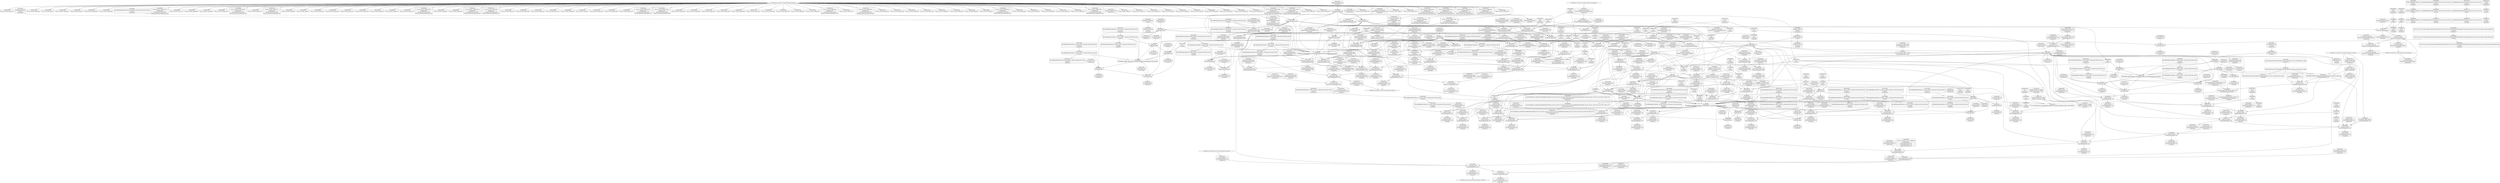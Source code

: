 digraph {
	CE0x5add9c0 [shape=record,shape=Mrecord,label="{CE0x5add9c0|avc_has_perm:_auditdata|Function::avc_has_perm&Arg::auditdata::|*SummSink*}"]
	CE0x5ab5dc0 [shape=record,shape=Mrecord,label="{CE0x5ab5dc0|selinux_sem_semop:_sem_perm|security/selinux/hooks.c,5480|*SummSink*}"]
	CE0x5a9f5f0 [shape=record,shape=Mrecord,label="{CE0x5a9f5f0|i32_3|*Constant*|*SummSource*}"]
	CE0x5a9e2d0 [shape=record,shape=Mrecord,label="{CE0x5a9e2d0|80:_i32,_112:_i8*,_:_CRE_5,6_}"]
	CE0x5ae9110 [shape=record,shape=Mrecord,label="{CE0x5ae9110|current_sid:_tmp23|security/selinux/hooks.c,218|*SummSource*}"]
	CE0x5a9f890 [shape=record,shape=Mrecord,label="{CE0x5a9f890|ipc_has_perm:_key|security/selinux/hooks.c,5134|*SummSource*}"]
	CE0x5ac0fb0 [shape=record,shape=Mrecord,label="{CE0x5ac0fb0|i64*_getelementptr_inbounds_(_11_x_i64_,_11_x_i64_*___llvm_gcov_ctr125,_i64_0,_i64_1)|*Constant*|*SummSource*}"]
	CE0x5ac39d0 [shape=record,shape=Mrecord,label="{CE0x5ac39d0|current_sid:_tmp|*SummSource*}"]
	CE0x5a9c7d0 [shape=record,shape=Mrecord,label="{CE0x5a9c7d0|80:_i32,_112:_i8*,_:_CRE_80,84_|*MultipleSource*|security/selinux/hooks.c,5480|Function::selinux_sem_semop&Arg::sma::}"]
	CE0x5ad8bc0 [shape=record,shape=Mrecord,label="{CE0x5ad8bc0|i64*_getelementptr_inbounds_(_11_x_i64_,_11_x_i64_*___llvm_gcov_ctr125,_i64_0,_i64_6)|*Constant*|*SummSource*}"]
	CE0x5a9b320 [shape=record,shape=Mrecord,label="{CE0x5a9b320|selinux_sem_semop:_sem_perm|security/selinux/hooks.c,5480}"]
	CE0x5ae5a90 [shape=record,shape=Mrecord,label="{CE0x5ae5a90|current_sid:_tmp19|security/selinux/hooks.c,218}"]
	CE0x5aa4710 [shape=record,shape=Mrecord,label="{CE0x5aa4710|current_sid:_if.end}"]
	CE0x5a8aab0 [shape=record,shape=Mrecord,label="{CE0x5a8aab0|selinux_sem_semop:_if.else|*SummSink*}"]
	CE0x5aa9360 [shape=record,shape=Mrecord,label="{CE0x5aa9360|selinux_sem_semop:_tmp9|security/selinux/hooks.c,5478|*SummSource*}"]
	CE0x5adaed0 [shape=record,shape=Mrecord,label="{CE0x5adaed0|ipc_has_perm:_tmp8|security/selinux/hooks.c,5136}"]
	CE0x5ab6950 [shape=record,shape=Mrecord,label="{CE0x5ab6950|i64_3|*Constant*}"]
	"CONST[source:1(input),value:2(dynamic)][purpose:{operation}]"
	CE0x5aa4550 [shape=record,shape=Mrecord,label="{CE0x5aa4550|current_sid:_land.lhs.true2|*SummSource*}"]
	CE0x5ab4e80 [shape=record,shape=Mrecord,label="{CE0x5ab4e80|80:_i32,_112:_i8*,_:_CRE_44,45_}"]
	CE0x5aa6030 [shape=record,shape=Mrecord,label="{CE0x5aa6030|current_sid:_tmp15|security/selinux/hooks.c,218|*SummSink*}"]
	CE0x5aa90e0 [shape=record,shape=Mrecord,label="{CE0x5aa90e0|i32_48|*Constant*}"]
	CE0x5ab3b50 [shape=record,shape=Mrecord,label="{CE0x5ab3b50|80:_i32,_112:_i8*,_:_CRE_26,27_}"]
	CE0x5ac18a0 [shape=record,shape=Mrecord,label="{CE0x5ac18a0|current_sid:_tobool1|security/selinux/hooks.c,218}"]
	CE0x5ab56d0 [shape=record,shape=Mrecord,label="{CE0x5ab56d0|80:_i32,_112:_i8*,_:_CRE_51,52_}"]
	CE0x5adcb40 [shape=record,shape=Mrecord,label="{CE0x5adcb40|avc_has_perm:_tsid|Function::avc_has_perm&Arg::tsid::|*SummSink*}"]
	CE0x5b088b0 [shape=record,shape=Mrecord,label="{CE0x5b088b0|get_current:_bb|*SummSink*}"]
	CE0x5a9ef20 [shape=record,shape=Mrecord,label="{CE0x5a9ef20|_ret_i32_%tmp24,_!dbg_!27742|security/selinux/hooks.c,220}"]
	CE0x5a96ce0 [shape=record,shape=Mrecord,label="{CE0x5a96ce0|80:_i32,_112:_i8*,_:_CRE_42,43_}"]
	CE0x5a8fa20 [shape=record,shape=Mrecord,label="{CE0x5a8fa20|80:_i32,_112:_i8*,_:_CRE_184,188_|*MultipleSource*|security/selinux/hooks.c,5480|Function::selinux_sem_semop&Arg::sma::}"]
	CE0x5aa5760 [shape=record,shape=Mrecord,label="{CE0x5aa5760|current_sid:_land.lhs.true}"]
	CE0x5a88c20 [shape=record,shape=Mrecord,label="{CE0x5a88c20|ipc_has_perm:_security|security/selinux/hooks.c,5131|*SummSource*}"]
	CE0x5ad7d30 [shape=record,shape=Mrecord,label="{CE0x5ad7d30|i64*_getelementptr_inbounds_(_11_x_i64_,_11_x_i64_*___llvm_gcov_ctr125,_i64_0,_i64_9)|*Constant*|*SummSource*}"]
	CE0x5a8f2b0 [shape=record,shape=Mrecord,label="{CE0x5a8f2b0|80:_i32,_112:_i8*,_:_CRE_152,160_|*MultipleSource*|security/selinux/hooks.c,5480|Function::selinux_sem_semop&Arg::sma::}"]
	CE0x5aeb250 [shape=record,shape=Mrecord,label="{CE0x5aeb250|current_sid:_sid|security/selinux/hooks.c,220|*SummSink*}"]
	CE0x5aab4a0 [shape=record,shape=Mrecord,label="{CE0x5aab4a0|80:_i32,_112:_i8*,_:_CRE_29,30_}"]
	CE0x5aa17a0 [shape=record,shape=Mrecord,label="{CE0x5aa17a0|current_sid:_tmp13|security/selinux/hooks.c,218}"]
	CE0x5ad5b70 [shape=record,shape=Mrecord,label="{CE0x5ad5b70|i64*_getelementptr_inbounds_(_11_x_i64_,_11_x_i64_*___llvm_gcov_ctr125,_i64_0,_i64_8)|*Constant*|*SummSource*}"]
	CE0x5abf620 [shape=record,shape=Mrecord,label="{CE0x5abf620|_ret_i32_%call2,_!dbg_!27728|security/selinux/hooks.c,5136}"]
	CE0x5adc080 [shape=record,shape=Mrecord,label="{CE0x5adc080|avc_has_perm:_entry|*SummSink*}"]
	CE0x5aa7970 [shape=record,shape=Mrecord,label="{CE0x5aa7970|80:_i32,_112:_i8*,_:_CRE_53,54_}"]
	CE0x5a966f0 [shape=record,shape=Mrecord,label="{CE0x5a966f0|80:_i32,_112:_i8*,_:_CRE_37,38_}"]
	CE0x5a9e530 [shape=record,shape=Mrecord,label="{CE0x5a9e530|80:_i32,_112:_i8*,_:_CRE_7,8_}"]
	CE0x5aeb730 [shape=record,shape=Mrecord,label="{CE0x5aeb730|COLLAPSED:_GCMRE_current_task_external_global_%struct.task_struct*:_elem_0::|security/selinux/hooks.c,218}"]
	CE0x5a9be80 [shape=record,shape=Mrecord,label="{CE0x5a9be80|selinux_sem_semop:_if.then|*SummSink*}"]
	CE0x5b27600 [shape=record,shape=Mrecord,label="{CE0x5b27600|GLOBAL:_current_task|Global_var:current_task|*SummSource*}"]
	CE0x5aa7e30 [shape=record,shape=Mrecord,label="{CE0x5aa7e30|80:_i32,_112:_i8*,_:_CRE_57,58_}"]
	CE0x5aec2d0 [shape=record,shape=Mrecord,label="{CE0x5aec2d0|current_sid:_security|security/selinux/hooks.c,218|*SummSink*}"]
	CE0x5aba240 [shape=record,shape=Mrecord,label="{CE0x5aba240|get_current:_entry}"]
	CE0x5ac38f0 [shape=record,shape=Mrecord,label="{CE0x5ac38f0|current_sid:_tmp}"]
	CE0x5ac0b30 [shape=record,shape=Mrecord,label="{CE0x5ac0b30|get_current:_tmp3|*SummSink*}"]
	CE0x5ad5580 [shape=record,shape=Mrecord,label="{CE0x5ad5580|i1_true|*Constant*}"]
	CE0x5ab80e0 [shape=record,shape=Mrecord,label="{CE0x5ab80e0|ipc_has_perm:_tmp4|*LoadInst*|security/selinux/hooks.c,5131|*SummSink*}"]
	CE0x5aa9950 [shape=record,shape=Mrecord,label="{CE0x5aa9950|current_sid:_tobool|security/selinux/hooks.c,218|*SummSink*}"]
	CE0x5adea90 [shape=record,shape=Mrecord,label="{CE0x5adea90|current_sid:_tmp11|security/selinux/hooks.c,218|*SummSink*}"]
	CE0x5a9ba10 [shape=record,shape=Mrecord,label="{CE0x5a9ba10|i64*_getelementptr_inbounds_(_6_x_i64_,_6_x_i64_*___llvm_gcov_ctr323,_i64_0,_i64_0)|*Constant*|*SummSource*}"]
	CE0x5ae4370 [shape=record,shape=Mrecord,label="{CE0x5ae4370|i8_1|*Constant*|*SummSink*}"]
	CE0x5a9d100 [shape=record,shape=Mrecord,label="{CE0x5a9d100|80:_i32,_112:_i8*,_:_CRE_96,100_|*MultipleSource*|security/selinux/hooks.c,5480|Function::selinux_sem_semop&Arg::sma::}"]
	CE0x5a88270 [shape=record,shape=Mrecord,label="{CE0x5a88270|current_sid:_tmp5|security/selinux/hooks.c,218}"]
	CE0x5a9bb80 [shape=record,shape=Mrecord,label="{CE0x5a9bb80|get_current:_tmp1}"]
	CE0x5ab6b40 [shape=record,shape=Mrecord,label="{CE0x5ab6b40|i64_3|*Constant*|*SummSink*}"]
	CE0x5abf260 [shape=record,shape=Mrecord,label="{CE0x5abf260|ipc_has_perm:_perms|Function::ipc_has_perm&Arg::perms::}"]
	CE0x5ad69d0 [shape=record,shape=Mrecord,label="{CE0x5ad69d0|GLOBAL:_lockdep_rcu_suspicious|*Constant*|*SummSink*}"]
	CE0x5a9d4a0 [shape=record,shape=Mrecord,label="{CE0x5a9d4a0|80:_i32,_112:_i8*,_:_CRE_104,112_|*MultipleSource*|security/selinux/hooks.c,5480|Function::selinux_sem_semop&Arg::sma::}"]
	CE0x5ad7b60 [shape=record,shape=Mrecord,label="{CE0x5ad7b60|i64*_getelementptr_inbounds_(_11_x_i64_,_11_x_i64_*___llvm_gcov_ctr125,_i64_0,_i64_9)|*Constant*}"]
	CE0x5aa1f80 [shape=record,shape=Mrecord,label="{CE0x5aa1f80|current_sid:_tmp14|security/selinux/hooks.c,218|*SummSink*}"]
	CE0x5a92f30 [shape=record,shape=Mrecord,label="{CE0x5a92f30|i64_1|*Constant*|*SummSource*}"]
	CE0x5adc6a0 [shape=record,shape=Mrecord,label="{CE0x5adc6a0|avc_has_perm:_ssid|Function::avc_has_perm&Arg::ssid::|*SummSink*}"]
	CE0x5aebad0 [shape=record,shape=Mrecord,label="{CE0x5aebad0|current_sid:_tmp21|security/selinux/hooks.c,218|*SummSink*}"]
	CE0x5a9fc30 [shape=record,shape=Mrecord,label="{CE0x5a9fc30|ipc_has_perm:_tmp6|*LoadInst*|security/selinux/hooks.c,5134|*SummSource*}"]
	CE0x5aea640 [shape=record,shape=Mrecord,label="{CE0x5aea640|current_sid:_tmp24|security/selinux/hooks.c,220}"]
	CE0x5a9b870 [shape=record,shape=Mrecord,label="{CE0x5a9b870|selinux_sem_semop:_tmp3|security/selinux/hooks.c,5475}"]
	CE0x5a88060 [shape=record,shape=Mrecord,label="{CE0x5a88060|GLOBAL:___llvm_gcov_ctr125|Global_var:__llvm_gcov_ctr125|*SummSource*}"]
	CE0x5ab9280 [shape=record,shape=Mrecord,label="{CE0x5ab9280|current_sid:_tmp2}"]
	CE0x5abac30 [shape=record,shape=Mrecord,label="{CE0x5abac30|ipc_has_perm:_type|security/selinux/hooks.c,5133}"]
	CE0x5add2a0 [shape=record,shape=Mrecord,label="{CE0x5add2a0|avc_has_perm:_requested|Function::avc_has_perm&Arg::requested::}"]
	CE0x5aba190 [shape=record,shape=Mrecord,label="{CE0x5aba190|GLOBAL:_get_current|*Constant*|*SummSink*}"]
	CE0x5a8ef50 [shape=record,shape=Mrecord,label="{CE0x5a8ef50|80:_i32,_112:_i8*,_:_CRE_136,144_|*MultipleSource*|security/selinux/hooks.c,5480|Function::selinux_sem_semop&Arg::sma::}"]
	CE0x5a9b410 [shape=record,shape=Mrecord,label="{CE0x5a9b410|selinux_sem_semop:_tmp|*SummSink*}"]
	CE0x5ac04b0 [shape=record,shape=Mrecord,label="{CE0x5ac04b0|current_sid:_tmp8|security/selinux/hooks.c,218|*SummSink*}"]
	CE0x5afc7a0 [shape=record,shape=Mrecord,label="{CE0x5afc7a0|get_current:_tmp3|*SummSource*}"]
	CE0x5a9cd30 [shape=record,shape=Mrecord,label="{CE0x5a9cd30|80:_i32,_112:_i8*,_:_CRE_88,92_|*MultipleSource*|security/selinux/hooks.c,5480|Function::selinux_sem_semop&Arg::sma::}"]
	CE0x5a9d910 [shape=record,shape=Mrecord,label="{CE0x5a9d910|selinux_sem_semop:_sma|Function::selinux_sem_semop&Arg::sma::|*SummSource*}"]
	CE0x5abf870 [shape=record,shape=Mrecord,label="{CE0x5abf870|ipc_has_perm:_perms|Function::ipc_has_perm&Arg::perms::|*SummSink*}"]
	CE0x5aa4db0 [shape=record,shape=Mrecord,label="{CE0x5aa4db0|i32_0|*Constant*}"]
	CE0x5aea7d0 [shape=record,shape=Mrecord,label="{CE0x5aea7d0|current_sid:_tmp24|security/selinux/hooks.c,220|*SummSource*}"]
	CE0x5a99140 [shape=record,shape=Mrecord,label="{CE0x5a99140|80:_i32,_112:_i8*,_:_CRE_13,14_}"]
	CE0x5a883a0 [shape=record,shape=Mrecord,label="{CE0x5a883a0|_ret_i32_%tmp24,_!dbg_!27742|security/selinux/hooks.c,220|*SummSink*}"]
	CE0x5a9fba0 [shape=record,shape=Mrecord,label="{CE0x5a9fba0|ipc_has_perm:_tmp6|*LoadInst*|security/selinux/hooks.c,5134}"]
	CE0x5b26540 [shape=record,shape=Mrecord,label="{CE0x5b26540|COLLAPSED:_GCMRE___llvm_gcov_ctr98_internal_global_2_x_i64_zeroinitializer:_elem_0:default:}"]
	CE0x5ac4460 [shape=record,shape=Mrecord,label="{CE0x5ac4460|_call_void_mcount()_#3|*SummSource*}"]
	CE0x5abde90 [shape=record,shape=Mrecord,label="{CE0x5abde90|current_sid:_tmp10|security/selinux/hooks.c,218}"]
	CE0x5aa1e10 [shape=record,shape=Mrecord,label="{CE0x5aa1e10|current_sid:_tmp14|security/selinux/hooks.c,218|*SummSource*}"]
	CE0x5ab6ec0 [shape=record,shape=Mrecord,label="{CE0x5ab6ec0|ipc_has_perm:_ad|security/selinux/hooks.c, 5128}"]
	CE0x5aa1ce0 [shape=record,shape=Mrecord,label="{CE0x5aa1ce0|current_sid:_tmp14|security/selinux/hooks.c,218}"]
	CE0x5ab3420 [shape=record,shape=Mrecord,label="{CE0x5ab3420|selinux_sem_semop:_tmp7|security/selinux/hooks.c,5476|*SummSink*}"]
	CE0x5aac830 [shape=record,shape=Mrecord,label="{CE0x5aac830|selinux_sem_semop:_tmp10|security/selinux/hooks.c,5480}"]
	CE0x5aab020 [shape=record,shape=Mrecord,label="{CE0x5aab020|i32_10|*Constant*}"]
	CE0x5ad87b0 [shape=record,shape=Mrecord,label="{CE0x5ad87b0|current_sid:_tmp12|security/selinux/hooks.c,218|*SummSink*}"]
	CE0x5abce00 [shape=record,shape=Mrecord,label="{CE0x5abce00|current_sid:_if.then|*SummSink*}"]
	CE0x5ad9ca0 [shape=record,shape=Mrecord,label="{CE0x5ad9ca0|ipc_has_perm:_sid1|security/selinux/hooks.c,5136|*SummSource*}"]
	CE0x5a87f30 [shape=record,shape=Mrecord,label="{CE0x5a87f30|GLOBAL:___llvm_gcov_ctr125|Global_var:__llvm_gcov_ctr125}"]
	CE0x5aa1880 [shape=record,shape=Mrecord,label="{CE0x5aa1880|current_sid:_tmp13|security/selinux/hooks.c,218|*SummSink*}"]
	CE0x5a9f720 [shape=record,shape=Mrecord,label="{CE0x5a9f720|ipc_has_perm:_sid1|security/selinux/hooks.c,5136|*SummSink*}"]
	CE0x5a92fe0 [shape=record,shape=Mrecord,label="{CE0x5a92fe0|i64_1|*Constant*|*SummSink*}"]
	CE0x5aac210 [shape=record,shape=Mrecord,label="{CE0x5aac210|i64*_getelementptr_inbounds_(_6_x_i64_,_6_x_i64_*___llvm_gcov_ctr323,_i64_0,_i64_5)|*Constant*|*SummSink*}"]
	CE0x5aabdb0 [shape=record,shape=Mrecord,label="{CE0x5aabdb0|80:_i32,_112:_i8*,_:_CRE_21,22_}"]
	CE0x5ad5760 [shape=record,shape=Mrecord,label="{CE0x5ad5760|i1_true|*Constant*|*SummSource*}"]
	CE0x5adb130 [shape=record,shape=Mrecord,label="{CE0x5adb130|ipc_has_perm:_tmp8|security/selinux/hooks.c,5136|*SummSink*}"]
	CE0x5ae60f0 [shape=record,shape=Mrecord,label="{CE0x5ae60f0|current_sid:_tmp19|security/selinux/hooks.c,218|*SummSink*}"]
	CE0x5a9d670 [shape=record,shape=Mrecord,label="{CE0x5a9d670|80:_i32,_112:_i8*,_:_CRE_112,120_|*MultipleSource*|security/selinux/hooks.c,5480|Function::selinux_sem_semop&Arg::sma::}"]
	CE0x5aa7aa0 [shape=record,shape=Mrecord,label="{CE0x5aa7aa0|80:_i32,_112:_i8*,_:_CRE_54,55_}"]
	CE0x5afc6d0 [shape=record,shape=Mrecord,label="{CE0x5afc6d0|get_current:_tmp3}"]
	CE0x5a93800 [shape=record,shape=Mrecord,label="{CE0x5a93800|80:_i32,_112:_i8*,_:_CRE_1,2_}"]
	CE0x5ab50e0 [shape=record,shape=Mrecord,label="{CE0x5ab50e0|80:_i32,_112:_i8*,_:_CRE_46,47_}"]
	CE0x5a9e1a0 [shape=record,shape=Mrecord,label="{CE0x5a9e1a0|80:_i32,_112:_i8*,_:_CRE_4,5_}"]
	CE0x5adce10 [shape=record,shape=Mrecord,label="{CE0x5adce10|avc_has_perm:_tclass|Function::avc_has_perm&Arg::tclass::|*SummSource*}"]
	CE0x5ac3e80 [shape=record,shape=Mrecord,label="{CE0x5ac3e80|%struct.task_struct*_(%struct.task_struct**)*_asm_movq_%gs:$_1:P_,$0_,_r,im,_dirflag_,_fpsr_,_flags_}"]
	CE0x5a8e220 [shape=record,shape=Mrecord,label="{CE0x5a8e220|selinux_sem_semop:_bb|*SummSink*}"]
	CE0x5ab3710 [shape=record,shape=Mrecord,label="{CE0x5ab3710|selinux_sem_semop:_tmp7|security/selinux/hooks.c,5476|*SummSource*}"]
	CE0x5ab5470 [shape=record,shape=Mrecord,label="{CE0x5ab5470|80:_i32,_112:_i8*,_:_CRE_49,50_}"]
	CE0x5a9bf80 [shape=record,shape=Mrecord,label="{CE0x5a9bf80|get_current:_tmp1|*SummSource*}"]
	CE0x5ab3f00 [shape=record,shape=Mrecord,label="{CE0x5ab3f00|ipc_has_perm:_tmp2|*SummSink*}"]
	CE0x5adbe90 [shape=record,shape=Mrecord,label="{CE0x5adbe90|avc_has_perm:_entry|*SummSource*}"]
	CE0x5a8ff90 [shape=record,shape=Mrecord,label="{CE0x5a8ff90|selinux_sem_semop:_call|security/selinux/hooks.c,5480}"]
	CE0x5aec620 [shape=record,shape=Mrecord,label="{CE0x5aec620|COLLAPSED:_CMRE:_elem_0::|security/selinux/hooks.c,218}"]
	CE0x5ab1270 [shape=record,shape=Mrecord,label="{CE0x5ab1270|current_sid:_tmp7|security/selinux/hooks.c,218|*SummSource*}"]
	CE0x5addb80 [shape=record,shape=Mrecord,label="{CE0x5addb80|_ret_i32_%retval.0,_!dbg_!27728|security/selinux/avc.c,775|*SummSource*}"]
	CE0x5ac3620 [shape=record,shape=Mrecord,label="{CE0x5ac3620|i64*_getelementptr_inbounds_(_2_x_i64_,_2_x_i64_*___llvm_gcov_ctr294,_i64_0,_i64_0)|*Constant*}"]
	CE0x5ac2fe0 [shape=record,shape=Mrecord,label="{CE0x5ac2fe0|i64_1|*Constant*}"]
	CE0x5ae6080 [shape=record,shape=Mrecord,label="{CE0x5ae6080|i64*_getelementptr_inbounds_(_11_x_i64_,_11_x_i64_*___llvm_gcov_ctr125,_i64_0,_i64_10)|*Constant*|*SummSink*}"]
	CE0x5ab6650 [shape=record,shape=Mrecord,label="{CE0x5ab6650|_call_void_mcount()_#3|*SummSink*}"]
	CE0x7123780 [shape=record,shape=Mrecord,label="{CE0x7123780|i64*_getelementptr_inbounds_(_6_x_i64_,_6_x_i64_*___llvm_gcov_ctr323,_i64_0,_i64_3)|*Constant*}"]
	CE0x5a9a2c0 [shape=record,shape=Mrecord,label="{CE0x5a9a2c0|selinux_sem_semop:_tmp6|security/selinux/hooks.c,5476|*SummSource*}"]
	CE0x5a9f0c0 [shape=record,shape=Mrecord,label="{CE0x5a9f0c0|selinux_sem_semop:_perms.0|*SummSink*}"]
	CE0x5a9eb80 [shape=record,shape=Mrecord,label="{CE0x5a9eb80|current_sid:_entry}"]
	CE0x5ae5860 [shape=record,shape=Mrecord,label="{CE0x5ae5860|current_sid:_tmp18|security/selinux/hooks.c,218|*SummSink*}"]
	CE0x5ab9620 [shape=record,shape=Mrecord,label="{CE0x5ab9620|current_sid:_tmp20|security/selinux/hooks.c,218|*SummSink*}"]
	CE0x5ab5340 [shape=record,shape=Mrecord,label="{CE0x5ab5340|80:_i32,_112:_i8*,_:_CRE_48,49_}"]
	CE0x5adf300 [shape=record,shape=Mrecord,label="{CE0x5adf300|i64_2|*Constant*}"]
	CE0x5ae9db0 [shape=record,shape=Mrecord,label="{CE0x5ae9db0|0:_i32,_4:_i32,_8:_i32,_12:_i32,_:_CMRE_4,8_|*MultipleSource*|security/selinux/hooks.c,218|security/selinux/hooks.c,218|security/selinux/hooks.c,220}"]
	CE0x5ab2270 [shape=record,shape=Mrecord,label="{CE0x5ab2270|selinux_sem_semop:_alter|Function::selinux_sem_semop&Arg::alter::|*SummSource*}"]
	CE0x5aea210 [shape=record,shape=Mrecord,label="{CE0x5aea210|i64*_getelementptr_inbounds_(_2_x_i64_,_2_x_i64_*___llvm_gcov_ctr98,_i64_0,_i64_0)|*Constant*}"]
	CE0x5ae4700 [shape=record,shape=Mrecord,label="{CE0x5ae4700|_call_void_lockdep_rcu_suspicious(i8*_getelementptr_inbounds_(_25_x_i8_,_25_x_i8_*_.str3,_i32_0,_i32_0),_i32_218,_i8*_getelementptr_inbounds_(_45_x_i8_,_45_x_i8_*_.str12,_i32_0,_i32_0))_#10,_!dbg_!27727|security/selinux/hooks.c,218|*SummSink*}"]
	CE0x5abed80 [shape=record,shape=Mrecord,label="{CE0x5abed80|ipc_has_perm:_entry}"]
	CE0x5ac3d80 [shape=record,shape=Mrecord,label="{CE0x5ac3d80|GLOBAL:_current_task|Global_var:current_task}"]
	CE0x5ac4180 [shape=record,shape=Mrecord,label="{CE0x5ac4180|current_sid:_tmp3|*SummSink*}"]
	CE0x5aab380 [shape=record,shape=Mrecord,label="{CE0x5aab380|ipc_has_perm:_security|security/selinux/hooks.c,5131}"]
	CE0x5a8f0e0 [shape=record,shape=Mrecord,label="{CE0x5a8f0e0|80:_i32,_112:_i8*,_:_CRE_144,152_|*MultipleSource*|security/selinux/hooks.c,5480|Function::selinux_sem_semop&Arg::sma::}"]
	CE0x5aa5fc0 [shape=record,shape=Mrecord,label="{CE0x5aa5fc0|current_sid:_tmp15|security/selinux/hooks.c,218|*SummSource*}"]
	CE0x5ab7250 [shape=record,shape=Mrecord,label="{CE0x5ab7250|GLOBAL:_current_sid.__warned|Global_var:current_sid.__warned}"]
	CE0x5a9b6f0 [shape=record,shape=Mrecord,label="{CE0x5a9b6f0|get_current:_tmp1|*SummSink*}"]
	CE0x5b26390 [shape=record,shape=Mrecord,label="{CE0x5b26390|get_current:_tmp}"]
	CE0x5ab6a30 [shape=record,shape=Mrecord,label="{CE0x5ab6a30|i64_3|*Constant*|*SummSource*}"]
	CE0x5aaa400 [shape=record,shape=Mrecord,label="{CE0x5aaa400|ipc_has_perm:_tmp3|*SummSink*}"]
	CE0x5ac00c0 [shape=record,shape=Mrecord,label="{CE0x5ac00c0|ipc_has_perm:_bb}"]
	CE0x5aec260 [shape=record,shape=Mrecord,label="{CE0x5aec260|current_sid:_security|security/selinux/hooks.c,218|*SummSource*}"]
	CE0x5aa0f80 [shape=record,shape=Mrecord,label="{CE0x5aa0f80|80:_i32,_112:_i8*,_:_CRE_71,72_}"]
	CE0x5ab3db0 [shape=record,shape=Mrecord,label="{CE0x5ab3db0|80:_i32,_112:_i8*,_:_CRE_28,29_}"]
	CE0x5a93400 [shape=record,shape=Mrecord,label="{CE0x5a93400|selinux_sem_semop:_entry|*SummSource*}"]
	CE0x5b31f30 [shape=record,shape=Mrecord,label="{CE0x5b31f30|i64*_getelementptr_inbounds_(_2_x_i64_,_2_x_i64_*___llvm_gcov_ctr98,_i64_0,_i64_1)|*Constant*|*SummSink*}"]
	CE0x5a9ae20 [shape=record,shape=Mrecord,label="{CE0x5a9ae20|i64*_getelementptr_inbounds_(_2_x_i64_,_2_x_i64_*___llvm_gcov_ctr98,_i64_0,_i64_1)|*Constant*}"]
	CE0x5abd8b0 [shape=record,shape=Mrecord,label="{CE0x5abd8b0|i64_4|*Constant*|*SummSource*}"]
	CE0x5a8dbd0 [shape=record,shape=Mrecord,label="{CE0x5a8dbd0|i32_0|*Constant*|*SummSource*}"]
	CE0x5ae5fd0 [shape=record,shape=Mrecord,label="{CE0x5ae5fd0|i64*_getelementptr_inbounds_(_11_x_i64_,_11_x_i64_*___llvm_gcov_ctr125,_i64_0,_i64_10)|*Constant*|*SummSource*}"]
	CE0x5aa0730 [shape=record,shape=Mrecord,label="{CE0x5aa0730|80:_i32,_112:_i8*,_:_CRE_64,65_}"]
	CE0x5aeb3c0 [shape=record,shape=Mrecord,label="{CE0x5aeb3c0|current_sid:_cred|security/selinux/hooks.c,218|*SummSink*}"]
	CE0x5ae55c0 [shape=record,shape=Mrecord,label="{CE0x5ae55c0|current_sid:_tmp18|security/selinux/hooks.c,218}"]
	CE0x5ad61f0 [shape=record,shape=Mrecord,label="{CE0x5ad61f0|i8_4|*Constant*|*SummSource*}"]
	CE0x5ac28a0 [shape=record,shape=Mrecord,label="{CE0x5ac28a0|current_sid:_tmp8|security/selinux/hooks.c,218}"]
	CE0x5a8df60 [shape=record,shape=Mrecord,label="{CE0x5a8df60|selinux_sem_semop:_if.else}"]
	CE0x5a9ad50 [shape=record,shape=Mrecord,label="{CE0x5a9ad50|selinux_sem_semop:_if.end}"]
	CE0x5ab3c80 [shape=record,shape=Mrecord,label="{CE0x5ab3c80|80:_i32,_112:_i8*,_:_CRE_27,28_}"]
	CE0x5aae940 [shape=record,shape=Mrecord,label="{CE0x5aae940|i64*_getelementptr_inbounds_(_6_x_i64_,_6_x_i64_*___llvm_gcov_ctr323,_i64_0,_i64_3)|*Constant*|*SummSink*}"]
	CE0x6786550 [shape=record,shape=Mrecord,label="{CE0x6786550|i32_48|*Constant*|*SummSource*}"]
	CE0x5aac990 [shape=record,shape=Mrecord,label="{CE0x5aac990|selinux_sem_semop:_tmp8|security/selinux/hooks.c,5478|*SummSource*}"]
	CE0x5a8fbf0 [shape=record,shape=Mrecord,label="{CE0x5a8fbf0|80:_i32,_112:_i8*,_:_CRE_188,192_|*MultipleSource*|security/selinux/hooks.c,5480|Function::selinux_sem_semop&Arg::sma::}"]
	CE0x5ae9bc0 [shape=record,shape=Mrecord,label="{CE0x5ae9bc0|i64*_getelementptr_inbounds_(_2_x_i64_,_2_x_i64_*___llvm_gcov_ctr98,_i64_0,_i64_0)|*Constant*|*SummSink*}"]
	CE0x5adb3a0 [shape=record,shape=Mrecord,label="{CE0x5adb3a0|ipc_has_perm:_call2|security/selinux/hooks.c,5136}"]
	CE0x5aea960 [shape=record,shape=Mrecord,label="{CE0x5aea960|current_sid:_tmp24|security/selinux/hooks.c,220|*SummSink*}"]
	CE0x5aadea0 [shape=record,shape=Mrecord,label="{CE0x5aadea0|selinux_sem_semop:_tmp11|security/selinux/hooks.c,5480}"]
	CE0x5aa5060 [shape=record,shape=Mrecord,label="{CE0x5aa5060|current_sid:_tobool|security/selinux/hooks.c,218}"]
	CE0x5a9da60 [shape=record,shape=Mrecord,label="{CE0x5a9da60|selinux_sem_semop:_sma|Function::selinux_sem_semop&Arg::sma::|*SummSink*}"]
	CE0x5aa0990 [shape=record,shape=Mrecord,label="{CE0x5aa0990|80:_i32,_112:_i8*,_:_CRE_66,67_}"]
	CE0x5ac0f40 [shape=record,shape=Mrecord,label="{CE0x5ac0f40|i64*_getelementptr_inbounds_(_11_x_i64_,_11_x_i64_*___llvm_gcov_ctr125,_i64_0,_i64_1)|*Constant*}"]
	CE0x5aac280 [shape=record,shape=Mrecord,label="{CE0x5aac280|i32_16|*Constant*|*SummSink*}"]
	CE0x5aeb8b0 [shape=record,shape=Mrecord,label="{CE0x5aeb8b0|current_sid:_tmp21|security/selinux/hooks.c,218}"]
	CE0x5aa6570 [shape=record,shape=Mrecord,label="{CE0x5aa6570|current_sid:_tmp16|security/selinux/hooks.c,218}"]
	CE0x5aa10b0 [shape=record,shape=Mrecord,label="{CE0x5aa10b0|80:_i32,_112:_i8*,_:_CRE_72,73_|*MultipleSource*|security/selinux/hooks.c,5480|Function::selinux_sem_semop&Arg::sma::}"]
	"CONST[source:1(input),value:2(dynamic)][purpose:{object}]"
	CE0x5a9e9f0 [shape=record,shape=Mrecord,label="{CE0x5a9e9f0|GLOBAL:_current_sid|*Constant*|*SummSource*}"]
	CE0x5ac36f0 [shape=record,shape=Mrecord,label="{CE0x5ac36f0|i64*_getelementptr_inbounds_(_2_x_i64_,_2_x_i64_*___llvm_gcov_ctr294,_i64_0,_i64_0)|*Constant*|*SummSource*}"]
	CE0x5aa2710 [shape=record,shape=Mrecord,label="{CE0x5aa2710|current_sid:_tmp6|security/selinux/hooks.c,218|*SummSink*}"]
	CE0x5a965c0 [shape=record,shape=Mrecord,label="{CE0x5a965c0|80:_i32,_112:_i8*,_:_CRE_36,37_}"]
	CE0x5aa50d0 [shape=record,shape=Mrecord,label="{CE0x5aa50d0|get_current:_tmp4|./arch/x86/include/asm/current.h,14|*SummSource*}"]
	CE0x5ab2f50 [shape=record,shape=Mrecord,label="{CE0x5ab2f50|80:_i32,_112:_i8*,_:_CRE_0,1_}"]
	CE0x5a96bb0 [shape=record,shape=Mrecord,label="{CE0x5a96bb0|80:_i32,_112:_i8*,_:_CRE_41,42_}"]
	CE0x5ab6d60 [shape=record,shape=Mrecord,label="{CE0x5ab6d60|i32_1|*Constant*|*SummSink*}"]
	CE0x5abdbc0 [shape=record,shape=Mrecord,label="{CE0x5abdbc0|current_sid:_tmp9|security/selinux/hooks.c,218|*SummSink*}"]
	CE0x5a9b0d0 [shape=record,shape=Mrecord,label="{CE0x5a9b0d0|selinux_sem_semop:_tmp10|security/selinux/hooks.c,5480|*SummSink*}"]
	CE0x5add840 [shape=record,shape=Mrecord,label="{CE0x5add840|avc_has_perm:_auditdata|Function::avc_has_perm&Arg::auditdata::|*SummSource*}"]
	CE0x5a96a80 [shape=record,shape=Mrecord,label="{CE0x5a96a80|80:_i32,_112:_i8*,_:_CRE_40,41_}"]
	CE0x5adb810 [shape=record,shape=Mrecord,label="{CE0x5adb810|i32_(i32,_i32,_i16,_i32,_%struct.common_audit_data*)*_bitcast_(i32_(i32,_i32,_i16,_i32,_%struct.common_audit_data.495*)*_avc_has_perm_to_i32_(i32,_i32,_i16,_i32,_%struct.common_audit_data*)*)|*Constant*}"]
	CE0x5aac2f0 [shape=record,shape=Mrecord,label="{CE0x5aac2f0|selinux_sem_semop:_perms.0}"]
	CE0x5a8e980 [shape=record,shape=Mrecord,label="{CE0x5a8e980|selinux_sem_semop:_tobool|security/selinux/hooks.c,5475}"]
	CE0x5a99270 [shape=record,shape=Mrecord,label="{CE0x5a99270|80:_i32,_112:_i8*,_:_CRE_14,15_}"]
	CE0x5a99df0 [shape=record,shape=Mrecord,label="{CE0x5a99df0|80:_i32,_112:_i8*,_:_CRE_32,33_}"]
	CE0x5aebe90 [shape=record,shape=Mrecord,label="{CE0x5aebe90|i32_22|*Constant*|*SummSource*}"]
	CE0x5b27670 [shape=record,shape=Mrecord,label="{CE0x5b27670|GLOBAL:_current_task|Global_var:current_task|*SummSink*}"]
	CE0x5aaa340 [shape=record,shape=Mrecord,label="{CE0x5aaa340|ipc_has_perm:_tmp3|*SummSource*}"]
	CE0x5ab9ba0 [shape=record,shape=Mrecord,label="{CE0x5ab9ba0|current_sid:_call4|security/selinux/hooks.c,218|*SummSink*}"]
	CE0x5ae8980 [shape=record,shape=Mrecord,label="{CE0x5ae8980|_ret_%struct.task_struct*_%tmp4,_!dbg_!27714|./arch/x86/include/asm/current.h,14}"]
	CE0x5aa5f50 [shape=record,shape=Mrecord,label="{CE0x5aa5f50|current_sid:_tmp15|security/selinux/hooks.c,218}"]
	CE0x5abd950 [shape=record,shape=Mrecord,label="{CE0x5abd950|i64_4|*Constant*|*SummSink*}"]
	CE0x5ad84c0 [shape=record,shape=Mrecord,label="{CE0x5ad84c0|current_sid:_tmp12|security/selinux/hooks.c,218}"]
	CE0x5aa0d20 [shape=record,shape=Mrecord,label="{CE0x5aa0d20|80:_i32,_112:_i8*,_:_CRE_69,70_}"]
	"CONST[source:0(mediator),value:2(dynamic)][purpose:{subject}]"
	CE0x5ae4690 [shape=record,shape=Mrecord,label="{CE0x5ae4690|_call_void_lockdep_rcu_suspicious(i8*_getelementptr_inbounds_(_25_x_i8_,_25_x_i8_*_.str3,_i32_0,_i32_0),_i32_218,_i8*_getelementptr_inbounds_(_45_x_i8_,_45_x_i8_*_.str12,_i32_0,_i32_0))_#10,_!dbg_!27727|security/selinux/hooks.c,218|*SummSource*}"]
	CE0x5ab8280 [shape=record,shape=Mrecord,label="{CE0x5ab8280|ipc_has_perm:_tmp5|security/selinux/hooks.c,5131|*SummSource*}"]
	CE0x5a88190 [shape=record,shape=Mrecord,label="{CE0x5a88190|GLOBAL:___llvm_gcov_ctr125|Global_var:__llvm_gcov_ctr125|*SummSink*}"]
	CE0x5a8b940 [shape=record,shape=Mrecord,label="{CE0x5a8b940|i64_2|*Constant*|*SummSink*}"]
	CE0x5aa9070 [shape=record,shape=Mrecord,label="{CE0x5aa9070|selinux_sem_semop:_tmp9|security/selinux/hooks.c,5478|*SummSink*}"]
	CE0x5a9b800 [shape=record,shape=Mrecord,label="{CE0x5a9b800|selinux_sem_semop:_tmp3|security/selinux/hooks.c,5475|*SummSource*}"]
	CE0x5ac19c0 [shape=record,shape=Mrecord,label="{CE0x5ac19c0|current_sid:_tobool1|security/selinux/hooks.c,218|*SummSource*}"]
	CE0x5ad6b90 [shape=record,shape=Mrecord,label="{CE0x5ad6b90|i8*_getelementptr_inbounds_(_25_x_i8_,_25_x_i8_*_.str3,_i32_0,_i32_0)|*Constant*|*SummSource*}"]
	CE0x5ae5420 [shape=record,shape=Mrecord,label="{CE0x5ae5420|current_sid:_tmp19|security/selinux/hooks.c,218|*SummSource*}"]
	CE0x5aed7c0 [shape=record,shape=Mrecord,label="{CE0x5aed7c0|i64*_getelementptr_inbounds_(_11_x_i64_,_11_x_i64_*___llvm_gcov_ctr125,_i64_0,_i64_0)|*Constant*|*SummSink*}"]
	CE0x5a99cc0 [shape=record,shape=Mrecord,label="{CE0x5a99cc0|80:_i32,_112:_i8*,_:_CRE_31,32_}"]
	CE0x5aeb350 [shape=record,shape=Mrecord,label="{CE0x5aeb350|current_sid:_cred|security/selinux/hooks.c,218|*SummSource*}"]
	CE0x5a8a730 [shape=record,shape=Mrecord,label="{CE0x5a8a730|selinux_sem_semop:_tmp4|security/selinux/hooks.c,5475|*SummSource*}"]
	CE0x5a9a8c0 [shape=record,shape=Mrecord,label="{CE0x5a9a8c0|80:_i32,_112:_i8*,_:_CRE_10,11_}"]
	CE0x5ad58d0 [shape=record,shape=Mrecord,label="{CE0x5ad58d0|i1_true|*Constant*|*SummSink*}"]
	CE0x5ad96e0 [shape=record,shape=Mrecord,label="{CE0x5ad96e0|ipc_has_perm:_ipc_id|security/selinux/hooks.c,5134|*SummSource*}"]
	CE0x5abdaf0 [shape=record,shape=Mrecord,label="{CE0x5abdaf0|current_sid:_tmp9|security/selinux/hooks.c,218|*SummSource*}"]
	CE0x5ae62e0 [shape=record,shape=Mrecord,label="{CE0x5ae62e0|current_sid:_tmp20|security/selinux/hooks.c,218}"]
	"CONST[source:0(mediator),value:2(dynamic)][purpose:{object}]"
	CE0x5ab4240 [shape=record,shape=Mrecord,label="{CE0x5ab4240|ipc_has_perm:_call|security/selinux/hooks.c,5129|*SummSource*}"]
	CE0x5a8f4b0 [shape=record,shape=Mrecord,label="{CE0x5a8f4b0|80:_i32,_112:_i8*,_:_CRE_160,168_|*MultipleSource*|security/selinux/hooks.c,5480|Function::selinux_sem_semop&Arg::sma::}"]
	CE0x5adbb00 [shape=record,shape=Mrecord,label="{CE0x5adbb00|i32_(i32,_i32,_i16,_i32,_%struct.common_audit_data*)*_bitcast_(i32_(i32,_i32,_i16,_i32,_%struct.common_audit_data.495*)*_avc_has_perm_to_i32_(i32,_i32,_i16,_i32,_%struct.common_audit_data*)*)|*Constant*|*SummSink*}"]
	CE0x5adb050 [shape=record,shape=Mrecord,label="{CE0x5adb050|ipc_has_perm:_tmp8|security/selinux/hooks.c,5136|*SummSource*}"]
	CE0x5ada8a0 [shape=record,shape=Mrecord,label="{CE0x5ada8a0|ipc_has_perm:_tmp7|security/selinux/hooks.c,5136|*SummSink*}"]
	CE0x5ada6c0 [shape=record,shape=Mrecord,label="{CE0x5ada6c0|ipc_has_perm:_tmp7|security/selinux/hooks.c,5136|*SummSource*}"]
	CE0x5aeb9e0 [shape=record,shape=Mrecord,label="{CE0x5aeb9e0|current_sid:_tmp21|security/selinux/hooks.c,218|*SummSource*}"]
	CE0x5ab92f0 [shape=record,shape=Mrecord,label="{CE0x5ab92f0|current_sid:_tmp2|*SummSource*}"]
	CE0x5ac2af0 [shape=record,shape=Mrecord,label="{CE0x5ac2af0|0:_i8,_:_GCMR_current_sid.__warned_internal_global_i8_0,_section_.data.unlikely_,_align_1:_elem_0:default:}"]
	CE0x5a8b240 [shape=record,shape=Mrecord,label="{CE0x5a8b240|selinux_sem_semop:_if.else|*SummSource*}"]
	CE0x5aa0520 [shape=record,shape=Mrecord,label="{CE0x5aa0520|80:_i32,_112:_i8*,_:_CRE_62,63_}"]
	CE0x5aebd60 [shape=record,shape=Mrecord,label="{CE0x5aebd60|i32_22|*Constant*}"]
	CE0x5ad60a0 [shape=record,shape=Mrecord,label="{CE0x5ad60a0|i8_4|*Constant*}"]
	CE0x5a9efc0 [shape=record,shape=Mrecord,label="{CE0x5a9efc0|_ret_i32_%tmp24,_!dbg_!27742|security/selinux/hooks.c,220|*SummSource*}"]
	CE0x5ab6fa0 [shape=record,shape=Mrecord,label="{CE0x5ab6fa0|ipc_has_perm:_ad|security/selinux/hooks.c, 5128|*SummSink*}"]
	CE0x5a96070 [shape=record,shape=Mrecord,label="{CE0x5a96070|i64*_getelementptr_inbounds_(_6_x_i64_,_6_x_i64_*___llvm_gcov_ctr323,_i64_0,_i64_0)|*Constant*|*SummSink*}"]
	CE0x5ab7f60 [shape=record,shape=Mrecord,label="{CE0x5ab7f60|ipc_has_perm:_tmp4|*LoadInst*|security/selinux/hooks.c,5131|*SummSource*}"]
	CE0x5aabb50 [shape=record,shape=Mrecord,label="{CE0x5aabb50|80:_i32,_112:_i8*,_:_CRE_19,20_}"]
	CE0x5b27410 [shape=record,shape=Mrecord,label="{CE0x5b27410|%struct.task_struct*_(%struct.task_struct**)*_asm_movq_%gs:$_1:P_,$0_,_r,im,_dirflag_,_fpsr_,_flags_|*SummSink*}"]
	CE0x5ae40a0 [shape=record,shape=Mrecord,label="{CE0x5ae40a0|i8_1|*Constant*}"]
	CE0x5ad7ec0 [shape=record,shape=Mrecord,label="{CE0x5ad7ec0|i64*_getelementptr_inbounds_(_11_x_i64_,_11_x_i64_*___llvm_gcov_ctr125,_i64_0,_i64_9)|*Constant*|*SummSink*}"]
	CE0x5a8ec10 [shape=record,shape=Mrecord,label="{CE0x5a8ec10|80:_i32,_112:_i8*,_:_CRE_120,128_|*MultipleSource*|security/selinux/hooks.c,5480|Function::selinux_sem_semop&Arg::sma::}"]
	CE0x5aa11e0 [shape=record,shape=Mrecord,label="{CE0x5aa11e0|80:_i32,_112:_i8*,_:_CRE_76,80_|*MultipleSource*|security/selinux/hooks.c,5480|Function::selinux_sem_semop&Arg::sma::}"]
	CE0x5a993a0 [shape=record,shape=Mrecord,label="{CE0x5a993a0|80:_i32,_112:_i8*,_:_CRE_15,16_}"]
	CE0x5ab4fb0 [shape=record,shape=Mrecord,label="{CE0x5ab4fb0|80:_i32,_112:_i8*,_:_CRE_45,46_}"]
	CE0x5abeeb0 [shape=record,shape=Mrecord,label="{CE0x5abeeb0|GLOBAL:_ipc_has_perm|*Constant*|*SummSink*}"]
	CE0x5a9b2b0 [shape=record,shape=Mrecord,label="{CE0x5a9b2b0|selinux_sem_semop:_tmp11|security/selinux/hooks.c,5480|*SummSink*}"]
	CE0x5a9f960 [shape=record,shape=Mrecord,label="{CE0x5a9f960|ipc_has_perm:_key|security/selinux/hooks.c,5134|*SummSink*}"]
	CE0x5aaba20 [shape=record,shape=Mrecord,label="{CE0x5aaba20|80:_i32,_112:_i8*,_:_CRE_18,19_}"]
	CE0x5ad5ab0 [shape=record,shape=Mrecord,label="{CE0x5ad5ab0|i64*_getelementptr_inbounds_(_11_x_i64_,_11_x_i64_*___llvm_gcov_ctr125,_i64_0,_i64_8)|*Constant*}"]
	CE0x5a9bb10 [shape=record,shape=Mrecord,label="{CE0x5a9bb10|i64_1|*Constant*}"]
	CE0x5ab2740 [shape=record,shape=Mrecord,label="{CE0x5ab2740|selinux_sem_semop:_tmp5|security/selinux/hooks.c,5475|*SummSink*}"]
	CE0x5a98c70 [shape=record,shape=Mrecord,label="{CE0x5a98c70|_call_void_mcount()_#3|*SummSink*}"]
	CE0x5a94520 [shape=record,shape=Mrecord,label="{CE0x5a94520|_call_void_mcount()_#3}"]
	CE0x5a9f790 [shape=record,shape=Mrecord,label="{CE0x5a9f790|ipc_has_perm:_key|security/selinux/hooks.c,5134}"]
	CE0x5addd60 [shape=record,shape=Mrecord,label="{CE0x5addd60|_ret_i32_%retval.0,_!dbg_!27728|security/selinux/avc.c,775|*SummSink*}"]
	CE0x5ad6940 [shape=record,shape=Mrecord,label="{CE0x5ad6940|GLOBAL:_lockdep_rcu_suspicious|*Constant*|*SummSource*}"]
	CE0x5ae9500 [shape=record,shape=Mrecord,label="{CE0x5ae9500|i32_1|*Constant*}"]
	CE0x5ac35b0 [shape=record,shape=Mrecord,label="{CE0x5ac35b0|i64*_getelementptr_inbounds_(_2_x_i64_,_2_x_i64_*___llvm_gcov_ctr294,_i64_0,_i64_0)|*Constant*|*SummSink*}"]
	CE0x5a9c2e0 [shape=record,shape=Mrecord,label="{CE0x5a9c2e0|selinux_sem_semop:_if.then|*SummSource*}"]
	CE0x5ab0540 [shape=record,shape=Mrecord,label="{CE0x5ab0540|current_sid:_tmp1|*SummSource*}"]
	CE0x5aaa6e0 [shape=record,shape=Mrecord,label="{CE0x5aaa6e0|_call_void_mcount()_#3|*SummSource*}"]
	CE0x5aa8de0 [shape=record,shape=Mrecord,label="{CE0x5aa8de0|i64_0|*Constant*|*SummSink*}"]
	CE0x5ac2570 [shape=record,shape=Mrecord,label="{CE0x5ac2570|ipc_has_perm:_tmp1|*SummSink*}"]
	CE0x5aba840 [shape=record,shape=Mrecord,label="{CE0x5aba840|ipc_has_perm:_tmp5|security/selinux/hooks.c,5131|*SummSink*}"]
	CE0x5aeafe0 [shape=record,shape=Mrecord,label="{CE0x5aeafe0|i32_78|*Constant*}"]
	CE0x5ae4200 [shape=record,shape=Mrecord,label="{CE0x5ae4200|i8_1|*Constant*|*SummSource*}"]
	CE0x5a9a9f0 [shape=record,shape=Mrecord,label="{CE0x5a9a9f0|80:_i32,_112:_i8*,_:_CRE_11,12_}"]
	CE0x5adad00 [shape=record,shape=Mrecord,label="{CE0x5adad00|ipc_has_perm:_sclass|security/selinux/hooks.c,5136|*SummSink*}"]
	CE0x5aa1360 [shape=record,shape=Mrecord,label="{CE0x5aa1360|selinux_sem_semop:_tmp6|security/selinux/hooks.c,5476}"]
	CE0x5a90130 [shape=record,shape=Mrecord,label="{CE0x5a90130|selinux_sem_semop:_call|security/selinux/hooks.c,5480|*SummSource*}"]
	CE0x5ad9b30 [shape=record,shape=Mrecord,label="{CE0x5ad9b30|ipc_has_perm:_sid1|security/selinux/hooks.c,5136}"]
	CE0x5abadd0 [shape=record,shape=Mrecord,label="{CE0x5abadd0|ipc_has_perm:_type|security/selinux/hooks.c,5133|*SummSource*}"]
	CE0x5abf9f0 [shape=record,shape=Mrecord,label="{CE0x5abf9f0|ipc_has_perm:_bb|*SummSink*}"]
	CE0x5adac20 [shape=record,shape=Mrecord,label="{CE0x5adac20|ipc_has_perm:_sclass|security/selinux/hooks.c,5136|*SummSource*}"]
	CE0x5b2a2c0 [shape=record,shape=Mrecord,label="{CE0x5b2a2c0|get_current:_tmp2}"]
	CE0x5aaca00 [shape=record,shape=Mrecord,label="{CE0x5aaca00|selinux_sem_semop:_tmp8|security/selinux/hooks.c,5478}"]
	CE0x5ab6540 [shape=record,shape=Mrecord,label="{CE0x5ab6540|_call_void_mcount()_#3}"]
	CE0x5aba5c0 [shape=record,shape=Mrecord,label="{CE0x5aba5c0|ipc_has_perm:_type|security/selinux/hooks.c,5133|*SummSink*}"]
	CE0x5ad66f0 [shape=record,shape=Mrecord,label="{CE0x5ad66f0|GLOBAL:_lockdep_rcu_suspicious|*Constant*}"]
	CE0x5ad8360 [shape=record,shape=Mrecord,label="{CE0x5ad8360|current_sid:_tmp17|security/selinux/hooks.c,218|*SummSink*}"]
	CE0x5aa45f0 [shape=record,shape=Mrecord,label="{CE0x5aa45f0|current_sid:_land.lhs.true2|*SummSink*}"]
	CE0x5a9ed40 [shape=record,shape=Mrecord,label="{CE0x5a9ed40|current_sid:_entry|*SummSink*}"]
	CE0x5abd9f0 [shape=record,shape=Mrecord,label="{CE0x5abd9f0|current_sid:_tmp9|security/selinux/hooks.c,218}"]
	CE0x5ab9a30 [shape=record,shape=Mrecord,label="{CE0x5ab9a30|current_sid:_call4|security/selinux/hooks.c,218|*SummSource*}"]
	CE0x5adb640 [shape=record,shape=Mrecord,label="{CE0x5adb640|ipc_has_perm:_call2|security/selinux/hooks.c,5136|*SummSink*}"]
	CE0x5b2a3a0 [shape=record,shape=Mrecord,label="{CE0x5b2a3a0|get_current:_tmp2|*SummSink*}"]
	CE0x5ac21b0 [shape=record,shape=Mrecord,label="{CE0x5ac21b0|i64*_getelementptr_inbounds_(_11_x_i64_,_11_x_i64_*___llvm_gcov_ctr125,_i64_0,_i64_0)|*Constant*|*SummSource*}"]
	CE0x5ac30c0 [shape=record,shape=Mrecord,label="{CE0x5ac30c0|i64*_getelementptr_inbounds_(_11_x_i64_,_11_x_i64_*___llvm_gcov_ctr125,_i64_0,_i64_6)|*Constant*|*SummSink*}"]
	CE0x5ad6340 [shape=record,shape=Mrecord,label="{CE0x5ad6340|i8_4|*Constant*|*SummSink*}"]
	CE0x5aa0860 [shape=record,shape=Mrecord,label="{CE0x5aa0860|80:_i32,_112:_i8*,_:_CRE_65,66_}"]
	CE0x5aa1b10 [shape=record,shape=Mrecord,label="{CE0x5aa1b10|i64*_getelementptr_inbounds_(_11_x_i64_,_11_x_i64_*___llvm_gcov_ctr125,_i64_0,_i64_8)|*Constant*|*SummSink*}"]
	CE0x5a8b8d0 [shape=record,shape=Mrecord,label="{CE0x5a8b8d0|selinux_sem_semop:_tobool|security/selinux/hooks.c,5475|*SummSink*}"]
	CE0x5aab1a0 [shape=record,shape=Mrecord,label="{CE0x5aab1a0|i32_10|*Constant*|*SummSource*}"]
	CE0x5ac3cc0 [shape=record,shape=Mrecord,label="{CE0x5ac3cc0|get_current:_tmp4|./arch/x86/include/asm/current.h,14|*SummSink*}"]
	CE0x5a99780 [shape=record,shape=Mrecord,label="{CE0x5a99780|selinux_sem_semop:_tmp1|*SummSink*}"]
	CE0x5ae8c60 [shape=record,shape=Mrecord,label="{CE0x5ae8c60|current_sid:_tmp22|security/selinux/hooks.c,218|*SummSource*}"]
	CE0x5ac1eb0 [shape=record,shape=Mrecord,label="{CE0x5ac1eb0|i64_5|*Constant*|*SummSource*}"]
	CE0x5aaf810 [shape=record,shape=Mrecord,label="{CE0x5aaf810|selinux_sem_semop:_bb}"]
	CE0x5abafc0 [shape=record,shape=Mrecord,label="{CE0x5abafc0|i32_3|*Constant*|*SummSink*}"]
	CE0x5aab210 [shape=record,shape=Mrecord,label="{CE0x5aab210|ipc_has_perm:_security|security/selinux/hooks.c,5131|*SummSink*}"]
	CE0x5ab0e90 [shape=record,shape=Mrecord,label="{CE0x5ab0e90|ipc_has_perm:_call|security/selinux/hooks.c,5129}"]
	CE0x5ae92e0 [shape=record,shape=Mrecord,label="{CE0x5ae92e0|current_sid:_tmp23|security/selinux/hooks.c,218|*SummSink*}"]
	CE0x5a908b0 [shape=record,shape=Mrecord,label="{CE0x5a908b0|_ret_i32_%call,_!dbg_!27725|security/selinux/hooks.c,5480|*SummSource*}"]
	CE0x5aed130 [shape=record,shape=Mrecord,label="{CE0x5aed130|current_sid:_tmp|*SummSink*}"]
	CE0x5a8d3d0 [shape=record,shape=Mrecord,label="{CE0x5a8d3d0|selinux_sem_semop:_if.end|*SummSource*}"]
	CE0x5a9e0f0 [shape=record,shape=Mrecord,label="{CE0x5a9e0f0|80:_i32,_112:_i8*,_:_CRE_3,4_}"]
	CE0x5ab5210 [shape=record,shape=Mrecord,label="{CE0x5ab5210|80:_i32,_112:_i8*,_:_CRE_47,48_}"]
	CE0x5aa2de0 [shape=record,shape=Mrecord,label="{CE0x5aa2de0|current_sid:_do.end}"]
	CE0x5a906d0 [shape=record,shape=Mrecord,label="{CE0x5a906d0|ipc_has_perm:_tmp|*SummSink*}"]
	CE0x5b265b0 [shape=record,shape=Mrecord,label="{CE0x5b265b0|get_current:_tmp|*SummSource*}"]
	CE0x5ab6f30 [shape=record,shape=Mrecord,label="{CE0x5ab6f30|ipc_has_perm:_ad|security/selinux/hooks.c, 5128|*SummSource*}"]
	CE0x5ab3e20 [shape=record,shape=Mrecord,label="{CE0x5ab3e20|ipc_has_perm:_tmp2}"]
	CE0x5a96820 [shape=record,shape=Mrecord,label="{CE0x5a96820|80:_i32,_112:_i8*,_:_CRE_38,39_}"]
	CE0x5a99600 [shape=record,shape=Mrecord,label="{CE0x5a99600|80:_i32,_112:_i8*,_:_CRE_17,18_}"]
	CE0x5aed830 [shape=record,shape=Mrecord,label="{CE0x5aed830|current_sid:_do.body}"]
	CE0x5ae4620 [shape=record,shape=Mrecord,label="{CE0x5ae4620|_call_void_lockdep_rcu_suspicious(i8*_getelementptr_inbounds_(_25_x_i8_,_25_x_i8_*_.str3,_i32_0,_i32_0),_i32_218,_i8*_getelementptr_inbounds_(_45_x_i8_,_45_x_i8_*_.str12,_i32_0,_i32_0))_#10,_!dbg_!27727|security/selinux/hooks.c,218}"]
	CE0x5add410 [shape=record,shape=Mrecord,label="{CE0x5add410|avc_has_perm:_requested|Function::avc_has_perm&Arg::requested::|*SummSource*}"]
	CE0x5ac2830 [shape=record,shape=Mrecord,label="{CE0x5ac2830|i32_1|*Constant*|*SummSource*}"]
	CE0x5ae9820 [shape=record,shape=Mrecord,label="{CE0x5ae9820|current_sid:_sid|security/selinux/hooks.c,220}"]
	CE0x5a8a8b0 [shape=record,shape=Mrecord,label="{CE0x5a8a8b0|selinux_sem_semop:_tmp4|security/selinux/hooks.c,5475|*SummSink*}"]
	CE0x5abf2d0 [shape=record,shape=Mrecord,label="{CE0x5abf2d0|ipc_has_perm:_ipc_perms|Function::ipc_has_perm&Arg::ipc_perms::}"]
	CE0x5ad7820 [shape=record,shape=Mrecord,label="{CE0x5ad7820|i8*_getelementptr_inbounds_(_45_x_i8_,_45_x_i8_*_.str12,_i32_0,_i32_0)|*Constant*|*SummSource*}"]
	CE0x5a8edb0 [shape=record,shape=Mrecord,label="{CE0x5a8edb0|80:_i32,_112:_i8*,_:_CRE_128,136_|*MultipleSource*|security/selinux/hooks.c,5480|Function::selinux_sem_semop&Arg::sma::}"]
	CE0x5ab13a0 [shape=record,shape=Mrecord,label="{CE0x5ab13a0|current_sid:_tmp7|security/selinux/hooks.c,218|*SummSink*}"]
	CE0x5ad9220 [shape=record,shape=Mrecord,label="{CE0x5ad9220|ipc_has_perm:_u|security/selinux/hooks.c,5134|*SummSink*}"]
	CE0x5ac3f10 [shape=record,shape=Mrecord,label="{CE0x5ac3f10|i64*_getelementptr_inbounds_(_2_x_i64_,_2_x_i64_*___llvm_gcov_ctr294,_i64_0,_i64_1)|*Constant*|*SummSink*}"]
	CE0x5abd6b0 [shape=record,shape=Mrecord,label="{CE0x5abd6b0|current_sid:_call|security/selinux/hooks.c,218|*SummSource*}"]
	CE0x5ac17d0 [shape=record,shape=Mrecord,label="{CE0x5ac17d0|current_sid:_tmp3|*SummSource*}"]
	CE0x5aa47e0 [shape=record,shape=Mrecord,label="{CE0x5aa47e0|current_sid:_if.end|*SummSource*}"]
	CE0x67864e0 [shape=record,shape=Mrecord,label="{CE0x67864e0|i32_16|*Constant*}"]
	CE0x5aad8a0 [shape=record,shape=Mrecord,label="{CE0x5aad8a0|i64*_getelementptr_inbounds_(_11_x_i64_,_11_x_i64_*___llvm_gcov_ctr125,_i64_0,_i64_1)|*Constant*|*SummSink*}"]
	CE0x5a932a0 [shape=record,shape=Mrecord,label="{CE0x5a932a0|selinux_sem_semop:_tobool|security/selinux/hooks.c,5475|*SummSource*}"]
	CE0x5aac3e0 [shape=record,shape=Mrecord,label="{CE0x5aac3e0|selinux_sem_semop:_perms.0|*SummSource*}"]
	CE0x5aae010 [shape=record,shape=Mrecord,label="{CE0x5aae010|selinux_sem_semop:_tmp11|security/selinux/hooks.c,5480|*SummSource*}"]
	CE0x5ae6480 [shape=record,shape=Mrecord,label="{CE0x5ae6480|current_sid:_tmp20|security/selinux/hooks.c,218|*SummSource*}"]
	CE0x5adf290 [shape=record,shape=Mrecord,label="{CE0x5adf290|GLOBAL:_current_sid.__warned|Global_var:current_sid.__warned|*SummSink*}"]
	CE0x5a97a70 [shape=record,shape=Mrecord,label="{CE0x5a97a70|i64*_getelementptr_inbounds_(_6_x_i64_,_6_x_i64_*___llvm_gcov_ctr323,_i64_0,_i64_4)|*Constant*|*SummSource*}"]
	CE0x5aa5520 [shape=record,shape=Mrecord,label="{CE0x5aa5520|current_sid:_do.body|*SummSource*}"]
	CE0x5aafd60 [shape=record,shape=Mrecord,label="{CE0x5aafd60|selinux_sem_semop:_entry}"]
	CE0x6e48330 [shape=record,shape=Mrecord,label="{CE0x6e48330|selinux_sem_semop:_tmp2|security/selinux/hooks.c,5475|*SummSink*}"]
	CE0x5aa2e80 [shape=record,shape=Mrecord,label="{CE0x5aa2e80|current_sid:_do.end|*SummSource*}"]
	CE0x5aa1810 [shape=record,shape=Mrecord,label="{CE0x5aa1810|current_sid:_tmp13|security/selinux/hooks.c,218|*SummSource*}"]
	CE0x5abcc70 [shape=record,shape=Mrecord,label="{CE0x5abcc70|current_sid:_if.then}"]
	CE0x5ac3050 [shape=record,shape=Mrecord,label="{CE0x5ac3050|ipc_has_perm:_tmp1}"]
	CE0x5ae56f0 [shape=record,shape=Mrecord,label="{CE0x5ae56f0|current_sid:_tmp18|security/selinux/hooks.c,218|*SummSource*}"]
	CE0x5a9fd50 [shape=record,shape=Mrecord,label="{CE0x5a9fd50|ipc_has_perm:_tmp6|*LoadInst*|security/selinux/hooks.c,5134|*SummSink*}"]
	CE0x5ada470 [shape=record,shape=Mrecord,label="{CE0x5ada470|ipc_has_perm:_tmp7|security/selinux/hooks.c,5136}"]
	CE0x5abb030 [shape=record,shape=Mrecord,label="{CE0x5abb030|0:_i8,_8:_i32,_24:_%struct.selinux_audit_data*,_:_SCMRE_0,1_|*MultipleSource*|security/selinux/hooks.c, 5128|security/selinux/hooks.c,5133}"]
	CE0x5aeb050 [shape=record,shape=Mrecord,label="{CE0x5aeb050|i32_78|*Constant*|*SummSink*}"]
	CE0x5a8f850 [shape=record,shape=Mrecord,label="{CE0x5a8f850|80:_i32,_112:_i8*,_:_CRE_176,184_|*MultipleSource*|security/selinux/hooks.c,5480|Function::selinux_sem_semop&Arg::sma::}"]
	CE0x5add1c0 [shape=record,shape=Mrecord,label="{CE0x5add1c0|_ret_i32_%retval.0,_!dbg_!27728|security/selinux/avc.c,775}"]
	CE0x5a9bc20 [shape=record,shape=Mrecord,label="{CE0x5a9bc20|i64*_getelementptr_inbounds_(_6_x_i64_,_6_x_i64_*___llvm_gcov_ctr323,_i64_0,_i64_0)|*Constant*}"]
	CE0x5aa66f0 [shape=record,shape=Mrecord,label="{CE0x5aa66f0|current_sid:_tmp16|security/selinux/hooks.c,218|*SummSource*}"]
	CE0x5ad71a0 [shape=record,shape=Mrecord,label="{CE0x5ad71a0|i32_218|*Constant*|*SummSink*}"]
	CE0x5abfe20 [shape=record,shape=Mrecord,label="{CE0x5abfe20|_ret_i32_%call2,_!dbg_!27728|security/selinux/hooks.c,5136|*SummSink*}"]
	CE0x5abcd40 [shape=record,shape=Mrecord,label="{CE0x5abcd40|current_sid:_if.then|*SummSource*}"]
	CE0x5aa7840 [shape=record,shape=Mrecord,label="{CE0x5aa7840|80:_i32,_112:_i8*,_:_CRE_52,53_}"]
	CE0x5aa8090 [shape=record,shape=Mrecord,label="{CE0x5aa8090|80:_i32,_112:_i8*,_:_CRE_59,60_}"]
	CE0x5a9ff00 [shape=record,shape=Mrecord,label="{CE0x5a9ff00|current_sid:_bb}"]
	CE0x5a92d80 [shape=record,shape=Mrecord,label="{CE0x5a92d80|selinux_sem_semop:_if.end|*SummSink*}"]
	CE0x5ad8ed0 [shape=record,shape=Mrecord,label="{CE0x5ad8ed0|ipc_has_perm:_u|security/selinux/hooks.c,5134}"]
	CE0x5ae8a70 [shape=record,shape=Mrecord,label="{CE0x5ae8a70|_ret_%struct.task_struct*_%tmp4,_!dbg_!27714|./arch/x86/include/asm/current.h,14|*SummSink*}"]
	CE0x5abd080 [shape=record,shape=Mrecord,label="{CE0x5abd080|COLLAPSED:_GCMRE___llvm_gcov_ctr294_internal_global_2_x_i64_zeroinitializer:_elem_0:default:}"]
	CE0x5ab73d0 [shape=record,shape=Mrecord,label="{CE0x5ab73d0|GLOBAL:_current_sid.__warned|Global_var:current_sid.__warned|*SummSource*}"]
	CE0x5ac01f0 [shape=record,shape=Mrecord,label="{CE0x5ac01f0|ipc_has_perm:_bb|*SummSource*}"]
	CE0x5a9ec60 [shape=record,shape=Mrecord,label="{CE0x5a9ec60|current_sid:_entry|*SummSource*}"]
	CE0x5aa8f40 [shape=record,shape=Mrecord,label="{CE0x5aa8f40|selinux_sem_semop:_bb|*SummSource*}"]
	CE0x5ad9580 [shape=record,shape=Mrecord,label="{CE0x5ad9580|ipc_has_perm:_ipc_id|security/selinux/hooks.c,5134}"]
	CE0x5aec1a0 [shape=record,shape=Mrecord,label="{CE0x5aec1a0|current_sid:_security|security/selinux/hooks.c,218}"]
	CE0x5ab6c90 [shape=record,shape=Mrecord,label="{CE0x5ab6c90|current_sid:_tmp4|security/selinux/hooks.c,218|*SummSink*}"]
	CE0x5ab3a20 [shape=record,shape=Mrecord,label="{CE0x5ab3a20|80:_i32,_112:_i8*,_:_CRE_25,26_}"]
	CE0x5ae8f90 [shape=record,shape=Mrecord,label="{CE0x5ae8f90|current_sid:_tmp23|security/selinux/hooks.c,218}"]
	CE0x5ad9810 [shape=record,shape=Mrecord,label="{CE0x5ad9810|ipc_has_perm:_ipc_id|security/selinux/hooks.c,5134|*SummSink*}"]
	CE0x5ada1d0 [shape=record,shape=Mrecord,label="{CE0x5ada1d0|0:_i16,_4:_i32,_:_CRE_0,2_|*MultipleSource*|security/selinux/hooks.c,5136|*LoadInst*|security/selinux/hooks.c,5131|security/selinux/hooks.c,5131}"]
	CE0x5ab98b0 [shape=record,shape=Mrecord,label="{CE0x5ab98b0|current_sid:_call4|security/selinux/hooks.c,218}"]
	CE0x5ac2790 [shape=record,shape=Mrecord,label="{CE0x5ac2790|i32_1|*Constant*}"]
	CE0x5adc5e0 [shape=record,shape=Mrecord,label="{CE0x5adc5e0|avc_has_perm:_ssid|Function::avc_has_perm&Arg::ssid::|*SummSource*}"]
	CE0x5aa25e0 [shape=record,shape=Mrecord,label="{CE0x5aa25e0|current_sid:_tmp6|security/selinux/hooks.c,218|*SummSource*}"]
	CE0x5a9f3c0 [shape=record,shape=Mrecord,label="{CE0x5a9f3c0|i64*_getelementptr_inbounds_(_6_x_i64_,_6_x_i64_*___llvm_gcov_ctr323,_i64_0,_i64_5)|*Constant*|*SummSource*}"]
	CE0x5ad6ca0 [shape=record,shape=Mrecord,label="{CE0x5ad6ca0|i8*_getelementptr_inbounds_(_25_x_i8_,_25_x_i8_*_.str3,_i32_0,_i32_0)|*Constant*|*SummSink*}"]
	CE0x5aa87d0 [shape=record,shape=Mrecord,label="{CE0x5aa87d0|i32_0|*Constant*|*SummSink*}"]
	CE0x5aaadc0 [shape=record,shape=Mrecord,label="{CE0x5aaadc0|i32_0|*Constant*}"]
	CE0x5ab9540 [shape=record,shape=Mrecord,label="{CE0x5ab9540|current_sid:_call|security/selinux/hooks.c,218}"]
	CE0x5aa2c80 [shape=record,shape=Mrecord,label="{CE0x5aa2c80|current_sid:_if.end|*SummSink*}"]
	CE0x5a8b680 [shape=record,shape=Mrecord,label="{CE0x5a8b680|selinux_sem_semop:_tmp|*SummSource*}"]
	CE0x5aa88f0 [shape=record,shape=Mrecord,label="{CE0x5aa88f0|_call_void_mcount()_#3|*SummSink*}"]
	CE0x5ac0d40 [shape=record,shape=Mrecord,label="{CE0x5ac0d40|i64*_getelementptr_inbounds_(_2_x_i64_,_2_x_i64_*___llvm_gcov_ctr294,_i64_0,_i64_1)|*Constant*}"]
	CE0x5aeaca0 [shape=record,shape=Mrecord,label="{CE0x5aeaca0|get_current:_bb|*SummSource*}"]
	CE0x5aa9890 [shape=record,shape=Mrecord,label="{CE0x5aa9890|current_sid:_call|security/selinux/hooks.c,218|*SummSink*}"]
	CE0x5ad6ad0 [shape=record,shape=Mrecord,label="{CE0x5ad6ad0|i8*_getelementptr_inbounds_(_25_x_i8_,_25_x_i8_*_.str3,_i32_0,_i32_0)|*Constant*}"]
	CE0x5ab5fa0 [shape=record,shape=Mrecord,label="{CE0x5ab5fa0|selinux_sem_semop:_call|security/selinux/hooks.c,5480|*SummSink*}"]
	CE0x5ab4d50 [shape=record,shape=Mrecord,label="{CE0x5ab4d50|80:_i32,_112:_i8*,_:_CRE_43,44_}"]
	CE0x5abfcb0 [shape=record,shape=Mrecord,label="{CE0x5abfcb0|_ret_i32_%call2,_!dbg_!27728|security/selinux/hooks.c,5136|*SummSource*}"]
	CE0x5abd010 [shape=record,shape=Mrecord,label="{CE0x5abd010|ipc_has_perm:_tmp}"]
	CE0x5ac2020 [shape=record,shape=Mrecord,label="{CE0x5ac2020|i64_5|*Constant*|*SummSink*}"]
	CE0x5abf140 [shape=record,shape=Mrecord,label="{CE0x5abf140|ipc_has_perm:_entry|*SummSink*}"]
	CE0x5ab3e90 [shape=record,shape=Mrecord,label="{CE0x5ab3e90|ipc_has_perm:_tmp2|*SummSource*}"]
	CE0x5ac1d80 [shape=record,shape=Mrecord,label="{CE0x5ac1d80|i64_5|*Constant*}"]
	CE0x5ab0090 [shape=record,shape=Mrecord,label="{CE0x5ab0090|selinux_sem_semop:_tmp5|security/selinux/hooks.c,5475|*SummSource*}"]
	CE0x5ad7010 [shape=record,shape=Mrecord,label="{CE0x5ad7010|i32_218|*Constant*|*SummSource*}"]
	CE0x5ad7f30 [shape=record,shape=Mrecord,label="{CE0x5ad7f30|current_sid:_tmp17|security/selinux/hooks.c,218}"]
	CE0x5aa0bf0 [shape=record,shape=Mrecord,label="{CE0x5aa0bf0|80:_i32,_112:_i8*,_:_CRE_68,69_}"]
	CE0x5ade920 [shape=record,shape=Mrecord,label="{CE0x5ade920|current_sid:_tmp11|security/selinux/hooks.c,218|*SummSource*}"]
	CE0x5aeab70 [shape=record,shape=Mrecord,label="{CE0x5aeab70|get_current:_bb}"]
	CE0x5ab9360 [shape=record,shape=Mrecord,label="{CE0x5ab9360|current_sid:_tmp2|*SummSink*}"]
	CE0x5ab9fc0 [shape=record,shape=Mrecord,label="{CE0x5ab9fc0|GLOBAL:_get_current|*Constant*|*SummSource*}"]
	CE0x5a9f2b0 [shape=record,shape=Mrecord,label="{CE0x5a9f2b0|i64*_getelementptr_inbounds_(_6_x_i64_,_6_x_i64_*___llvm_gcov_ctr323,_i64_0,_i64_5)|*Constant*}"]
	CE0x5ac24d0 [shape=record,shape=Mrecord,label="{CE0x5ac24d0|ipc_has_perm:_tmp1|*SummSource*}"]
	CE0x5ae8d60 [shape=record,shape=Mrecord,label="{CE0x5ae8d60|current_sid:_tmp22|security/selinux/hooks.c,218|*SummSink*}"]
	CE0x5aa5830 [shape=record,shape=Mrecord,label="{CE0x5aa5830|current_sid:_land.lhs.true|*SummSource*}"]
	CE0x5ab65b0 [shape=record,shape=Mrecord,label="{CE0x5ab65b0|_call_void_mcount()_#3|*SummSource*}"]
	CE0x5ab6c20 [shape=record,shape=Mrecord,label="{CE0x5ab6c20|current_sid:_tmp4|security/selinux/hooks.c,218|*SummSource*}"]
	CE0x5ab0730 [shape=record,shape=Mrecord,label="{CE0x5ab0730|current_sid:_tmp1|*SummSink*}"]
	CE0x5ad9060 [shape=record,shape=Mrecord,label="{CE0x5ad9060|ipc_has_perm:_u|security/selinux/hooks.c,5134|*SummSource*}"]
	CE0x5ac3960 [shape=record,shape=Mrecord,label="{CE0x5ac3960|COLLAPSED:_GCMRE___llvm_gcov_ctr125_internal_global_11_x_i64_zeroinitializer:_elem_0:default:}"]
	CE0x5ab37f0 [shape=record,shape=Mrecord,label="{CE0x5ab37f0|80:_i32,_112:_i8*,_:_CRE_23,24_}"]
	CE0x5ade490 [shape=record,shape=Mrecord,label="{CE0x5ade490|current_sid:_tmp10|security/selinux/hooks.c,218|*SummSource*}"]
	CE0x5ab9e40 [shape=record,shape=Mrecord,label="{CE0x5ab9e40|GLOBAL:_get_current|*Constant*}"]
	CE0x5aacbf0 [shape=record,shape=Mrecord,label="{CE0x5aacbf0|selinux_sem_semop:_tmp8|security/selinux/hooks.c,5478|*SummSink*}"]
	CE0x5b0f8c0 [shape=record,shape=Mrecord,label="{CE0x5b0f8c0|i64*_getelementptr_inbounds_(_2_x_i64_,_2_x_i64_*___llvm_gcov_ctr98,_i64_0,_i64_0)|*Constant*|*SummSource*}"]
	CE0x5a99f20 [shape=record,shape=Mrecord,label="{CE0x5a99f20|80:_i32,_112:_i8*,_:_CRE_33,34_}"]
	CE0x5abf060 [shape=record,shape=Mrecord,label="{CE0x5abf060|ipc_has_perm:_entry|*SummSource*}"]
	CE0x5a8fdc0 [shape=record,shape=Mrecord,label="{CE0x5a8fdc0|GLOBAL:_ipc_has_perm|*Constant*}"]
	CE0x5ab38f0 [shape=record,shape=Mrecord,label="{CE0x5ab38f0|80:_i32,_112:_i8*,_:_CRE_24,25_}"]
	CE0x5abef90 [shape=record,shape=Mrecord,label="{CE0x5abef90|ipc_has_perm:_ipc_perms|Function::ipc_has_perm&Arg::ipc_perms::|*SummSink*}"]
	CE0x5adaaa0 [shape=record,shape=Mrecord,label="{CE0x5adaaa0|ipc_has_perm:_sclass|security/selinux/hooks.c,5136}"]
	CE0x5afcfb0 [shape=record,shape=Mrecord,label="{CE0x5afcfb0|%struct.task_struct*_(%struct.task_struct**)*_asm_movq_%gs:$_1:P_,$0_,_r,im,_dirflag_,_fpsr_,_flags_|*SummSource*}"]
	CE0x5a9a050 [shape=record,shape=Mrecord,label="{CE0x5a9a050|80:_i32,_112:_i8*,_:_CRE_34,35_}"]
	CE0x5ac20c0 [shape=record,shape=Mrecord,label="{CE0x5ac20c0|i64*_getelementptr_inbounds_(_11_x_i64_,_11_x_i64_*___llvm_gcov_ctr125,_i64_0,_i64_0)|*Constant*}"]
	CE0x5aad980 [shape=record,shape=Mrecord,label="{CE0x5aad980|current_sid:_tmp1}"]
	CE0x5aaff60 [shape=record,shape=Mrecord,label="{CE0x5aaff60|selinux_sem_semop:_tmp5|security/selinux/hooks.c,5475}"]
	CE0x5ad7890 [shape=record,shape=Mrecord,label="{CE0x5ad7890|i8*_getelementptr_inbounds_(_45_x_i8_,_45_x_i8_*_.str12,_i32_0,_i32_0)|*Constant*|*SummSink*}"]
	CE0x5aa86f0 [shape=record,shape=Mrecord,label="{CE0x5aa86f0|selinux_sem_semop:_alter|Function::selinux_sem_semop&Arg::alter::|*SummSink*}"]
	CE0x5a96950 [shape=record,shape=Mrecord,label="{CE0x5a96950|80:_i32,_112:_i8*,_:_CRE_39,40_}"]
	CE0x5a9cad0 [shape=record,shape=Mrecord,label="{CE0x5a9cad0|80:_i32,_112:_i8*,_:_CRE_84,88_|*MultipleSource*|security/selinux/hooks.c,5480|Function::selinux_sem_semop&Arg::sma::}"]
	"CONST[source:0(mediator),value:0(static)][purpose:{operation}]"
	CE0x77b0330 [shape=record,shape=Mrecord,label="{CE0x77b0330|GLOBAL:___llvm_gcov_ctr323|Global_var:__llvm_gcov_ctr323|*SummSource*}"]
	CE0x5a9e870 [shape=record,shape=Mrecord,label="{CE0x5a9e870|GLOBAL:_current_sid|*Constant*}"]
	CE0x5a8e820 [shape=record,shape=Mrecord,label="{CE0x5a8e820|selinux_sem_semop:_entry|*SummSink*}"]
	CE0x5a9ab20 [shape=record,shape=Mrecord,label="{CE0x5a9ab20|80:_i32,_112:_i8*,_:_CRE_12,13_}"]
	CE0x79e7af0 [shape=record,shape=Mrecord,label="{CE0x79e7af0|i64_0|*Constant*|*SummSource*}"]
	CE0x5ac43c0 [shape=record,shape=Mrecord,label="{CE0x5ac43c0|_call_void_mcount()_#3}"]
	CE0x5ae8b10 [shape=record,shape=Mrecord,label="{CE0x5ae8b10|current_sid:_tmp22|security/selinux/hooks.c,218}"]
	"CONST[source:2(external),value:2(dynamic)][purpose:{subject}]"
	CE0x5adc9d0 [shape=record,shape=Mrecord,label="{CE0x5adc9d0|avc_has_perm:_tsid|Function::avc_has_perm&Arg::tsid::|*SummSource*}"]
	CE0x5b15760 [shape=record,shape=Mrecord,label="{CE0x5b15760|get_current:_tmp4|./arch/x86/include/asm/current.h,14}"]
	CE0x5abf690 [shape=record,shape=Mrecord,label="{CE0x5abf690|ipc_has_perm:_perms|Function::ipc_has_perm&Arg::perms::|*SummSource*}"]
	CE0x5a9cf00 [shape=record,shape=Mrecord,label="{CE0x5a9cf00|80:_i32,_112:_i8*,_:_CRE_92,96_|*MultipleSource*|security/selinux/hooks.c,5480|Function::selinux_sem_semop&Arg::sma::}"]
	CE0x5b31ea0 [shape=record,shape=Mrecord,label="{CE0x5b31ea0|get_current:_tmp|*SummSink*}"]
	CE0x5aaa180 [shape=record,shape=Mrecord,label="{CE0x5aaa180|i32_0|*Constant*}"]
	CE0x5ab42e0 [shape=record,shape=Mrecord,label="{CE0x5ab42e0|ipc_has_perm:_call|security/selinux/hooks.c,5129|*SummSink*}"]
	CE0x5ab43f0 [shape=record,shape=Mrecord,label="{CE0x5ab43f0|i32_10|*Constant*|*SummSink*}"]
	CE0x5aad910 [shape=record,shape=Mrecord,label="{CE0x5aad910|i64_1|*Constant*}"]
	CE0x5aa2460 [shape=record,shape=Mrecord,label="{CE0x5aa2460|current_sid:_tmp6|security/selinux/hooks.c,218}"]
	CE0x5ab7ef0 [shape=record,shape=Mrecord,label="{CE0x5ab7ef0|ipc_has_perm:_tmp5|security/selinux/hooks.c,5131}"]
	CE0x5ac1730 [shape=record,shape=Mrecord,label="{CE0x5ac1730|current_sid:_tmp3}"]
	CE0x5ab10f0 [shape=record,shape=Mrecord,label="{CE0x5ab10f0|current_sid:_tmp7|security/selinux/hooks.c,218}"]
	CE0x5ada160 [shape=record,shape=Mrecord,label="{CE0x5ada160|avc_has_perm:_entry}"]
	CE0x5a8b6f0 [shape=record,shape=Mrecord,label="{CE0x5a8b6f0|COLLAPSED:_GCMRE___llvm_gcov_ctr323_internal_global_6_x_i64_zeroinitializer:_elem_0:default:}"]
	CE0x5addf10 [shape=record,shape=Mrecord,label="{CE0x5addf10|current_sid:_bb|*SummSink*}"]
	CE0x5aa7bd0 [shape=record,shape=Mrecord,label="{CE0x5aa7bd0|80:_i32,_112:_i8*,_:_CRE_55,56_}"]
	CE0x5aa7f60 [shape=record,shape=Mrecord,label="{CE0x5aa7f60|80:_i32,_112:_i8*,_:_CRE_58,59_}"]
	CE0x5adcf80 [shape=record,shape=Mrecord,label="{CE0x5adcf80|avc_has_perm:_tclass|Function::avc_has_perm&Arg::tclass::|*SummSink*}"]
	CE0x5aaa110 [shape=record,shape=Mrecord,label="{CE0x5aaa110|selinux_sem_semop:_alter|Function::selinux_sem_semop&Arg::alter::}"]
	CE0x5a909c0 [shape=record,shape=Mrecord,label="{CE0x5a909c0|_ret_i32_%call,_!dbg_!27725|security/selinux/hooks.c,5480|*SummSink*}"]
	CE0x5aec090 [shape=record,shape=Mrecord,label="{CE0x5aec090|i32_22|*Constant*|*SummSink*}"]
	CE0x5adcce0 [shape=record,shape=Mrecord,label="{CE0x5adcce0|avc_has_perm:_tclass|Function::avc_has_perm&Arg::tclass::}"]
	CE0x5aa3e80 [shape=record,shape=Mrecord,label="{CE0x5aa3e80|current_sid:_tmp5|security/selinux/hooks.c,218|*SummSink*}"]
	CE0x5ad7720 [shape=record,shape=Mrecord,label="{CE0x5ad7720|i8*_getelementptr_inbounds_(_45_x_i8_,_45_x_i8_*_.str12,_i32_0,_i32_0)|*Constant*}"]
	CE0x53650b0 [shape=record,shape=Mrecord,label="{CE0x53650b0|selinux_sem_semop:_tmp4|security/selinux/hooks.c,5475}"]
	CE0x5a9a180 [shape=record,shape=Mrecord,label="{CE0x5a9a180|80:_i32,_112:_i8*,_:_CRE_35,36_}"]
	CE0x5adc540 [shape=record,shape=Mrecord,label="{CE0x5adc540|avc_has_perm:_ssid|Function::avc_has_perm&Arg::ssid::}"]
	CE0x5aa0ac0 [shape=record,shape=Mrecord,label="{CE0x5aa0ac0|80:_i32,_112:_i8*,_:_CRE_67,68_}"]
	CE0x5ab55a0 [shape=record,shape=Mrecord,label="{CE0x5ab55a0|80:_i32,_112:_i8*,_:_CRE_50,51_}"]
	CE0x5ac0310 [shape=record,shape=Mrecord,label="{CE0x5ac0310|current_sid:_tmp8|security/selinux/hooks.c,218|*SummSource*}"]
	CE0x5abd0f0 [shape=record,shape=Mrecord,label="{CE0x5abd0f0|ipc_has_perm:_tmp|*SummSource*}"]
	CE0x6f7af80 [shape=record,shape=Mrecord,label="{CE0x6f7af80|selinux_sem_semop:_tmp}"]
	CE0x77b02c0 [shape=record,shape=Mrecord,label="{CE0x77b02c0|selinux_sem_semop:_tmp2|security/selinux/hooks.c,5475|*SummSource*}"]
	CE0x5aabee0 [shape=record,shape=Mrecord,label="{CE0x5aabee0|80:_i32,_112:_i8*,_:_CRE_22,23_}"]
	CE0x5aa91f0 [shape=record,shape=Mrecord,label="{CE0x5aa91f0|selinux_sem_semop:_tmp9|security/selinux/hooks.c,5478}"]
	CE0x5abedf0 [shape=record,shape=Mrecord,label="{CE0x5abedf0|GLOBAL:_ipc_has_perm|*Constant*|*SummSource*}"]
	CE0x5adc2f0 [shape=record,shape=Mrecord,label="{CE0x5adc2f0|avc_has_perm:_requested|Function::avc_has_perm&Arg::requested::|*SummSink*}"]
	CE0x5ad8640 [shape=record,shape=Mrecord,label="{CE0x5ad8640|current_sid:_tmp12|security/selinux/hooks.c,218|*SummSource*}"]
	CE0x5aa2f90 [shape=record,shape=Mrecord,label="{CE0x5aa2f90|current_sid:_do.end|*SummSink*}"]
	CE0x5ab3490 [shape=record,shape=Mrecord,label="{CE0x5ab3490|i64*_getelementptr_inbounds_(_6_x_i64_,_6_x_i64_*___llvm_gcov_ctr323,_i64_0,_i64_4)|*Constant*}"]
	CE0x5aae6f0 [shape=record,shape=Mrecord,label="{CE0x5aae6f0|i64*_getelementptr_inbounds_(_6_x_i64_,_6_x_i64_*___llvm_gcov_ctr323,_i64_0,_i64_3)|*Constant*|*SummSource*}"]
	CE0x5abcb80 [shape=record,shape=Mrecord,label="{CE0x5abcb80|current_sid:_land.lhs.true|*SummSink*}"]
	CE0x5ab1710 [shape=record,shape=Mrecord,label="{CE0x5ab1710|i64*_getelementptr_inbounds_(_6_x_i64_,_6_x_i64_*___llvm_gcov_ctr323,_i64_0,_i64_4)|*Constant*|*SummSink*}"]
	CE0x5364fd0 [shape=record,shape=Mrecord,label="{CE0x5364fd0|selinux_sem_semop:_tmp3|security/selinux/hooks.c,5475|*SummSink*}"]
	CE0x5add6f0 [shape=record,shape=Mrecord,label="{CE0x5add6f0|avc_has_perm:_auditdata|Function::avc_has_perm&Arg::auditdata::}"]
	CE0x5abe230 [shape=record,shape=Mrecord,label="{CE0x5abe230|i64*_getelementptr_inbounds_(_2_x_i64_,_2_x_i64_*___llvm_gcov_ctr98,_i64_0,_i64_1)|*Constant*|*SummSource*}"]
	CE0x5ada300 [shape=record,shape=Mrecord,label="{CE0x5ada300|0:_i16,_4:_i32,_:_CRE_4,8_|*MultipleSource*|security/selinux/hooks.c,5136|*LoadInst*|security/selinux/hooks.c,5131|security/selinux/hooks.c,5131}"]
	CE0x6e48470 [shape=record,shape=Mrecord,label="{CE0x6e48470|i64_0|*Constant*}"]
	CE0x5a95de0 [shape=record,shape=Mrecord,label="{CE0x5a95de0|i64_2|*Constant*|*SummSource*}"]
	CE0x5aabc80 [shape=record,shape=Mrecord,label="{CE0x5aabc80|80:_i32,_112:_i8*,_:_CRE_20,21_}"]
	CE0x5aba320 [shape=record,shape=Mrecord,label="{CE0x5aba320|get_current:_entry|*SummSource*}"]
	CE0x5ac2f70 [shape=record,shape=Mrecord,label="{CE0x5ac2f70|i64*_getelementptr_inbounds_(_2_x_i64_,_2_x_i64_*___llvm_gcov_ctr294,_i64_0,_i64_1)|*Constant*|*SummSource*}"]
	CE0x5adb4d0 [shape=record,shape=Mrecord,label="{CE0x5adb4d0|ipc_has_perm:_call2|security/selinux/hooks.c,5136|*SummSource*}"]
	CE0x5a95f40 [shape=record,shape=Mrecord,label="{CE0x5a95f40|GLOBAL:___llvm_gcov_ctr323|Global_var:__llvm_gcov_ctr323}"]
	CE0x5a9a660 [shape=record,shape=Mrecord,label="{CE0x5a9a660|80:_i32,_112:_i8*,_:_CRE_8,9_}"]
	CE0x5a8f680 [shape=record,shape=Mrecord,label="{CE0x5a8f680|80:_i32,_112:_i8*,_:_CRE_168,176_|*MultipleSource*|security/selinux/hooks.c,5480|Function::selinux_sem_semop&Arg::sma::}"]
	CE0x5ab0f90 [shape=record,shape=Mrecord,label="{CE0x5ab0f90|ipc_has_perm:_tmp3}"]
	CE0x5aeedb0 [shape=record,shape=Mrecord,label="{CE0x5aeedb0|i64_0|*Constant*}"]
	CE0x5aa0600 [shape=record,shape=Mrecord,label="{CE0x5aa0600|80:_i32,_112:_i8*,_:_CRE_63,64_}"]
	CE0x7123630 [shape=record,shape=Mrecord,label="{CE0x7123630|GLOBAL:___llvm_gcov_ctr323|Global_var:__llvm_gcov_ctr323|*SummSink*}"]
	CE0x5aa44e0 [shape=record,shape=Mrecord,label="{CE0x5aa44e0|current_sid:_land.lhs.true2}"]
	CE0x5abd3a0 [shape=record,shape=Mrecord,label="{CE0x5abd3a0|_call_void_mcount()_#3|*SummSink*}"]
	CE0x5ae8890 [shape=record,shape=Mrecord,label="{CE0x5ae8890|_ret_%struct.task_struct*_%tmp4,_!dbg_!27714|./arch/x86/include/asm/current.h,14|*SummSource*}"]
	CE0x5ad82f0 [shape=record,shape=Mrecord,label="{CE0x5ad82f0|current_sid:_tmp17|security/selinux/hooks.c,218|*SummSource*}"]
	CE0x5aa0110 [shape=record,shape=Mrecord,label="{CE0x5aa0110|current_sid:_bb|*SummSource*}"]
	"CONST[source:1(input),value:2(dynamic)][purpose:{subject}]"
	CE0x5a9e400 [shape=record,shape=Mrecord,label="{CE0x5a9e400|80:_i32,_112:_i8*,_:_CRE_6,7_}"]
	CE0x5ab6bb0 [shape=record,shape=Mrecord,label="{CE0x5ab6bb0|current_sid:_tmp4|security/selinux/hooks.c,218}"]
	CE0x5aa82f0 [shape=record,shape=Mrecord,label="{CE0x5aa82f0|80:_i32,_112:_i8*,_:_CRE_61,62_}"]
	CE0x5adb990 [shape=record,shape=Mrecord,label="{CE0x5adb990|i32_(i32,_i32,_i16,_i32,_%struct.common_audit_data*)*_bitcast_(i32_(i32,_i32,_i16,_i32,_%struct.common_audit_data.495*)*_avc_has_perm_to_i32_(i32,_i32,_i16,_i32,_%struct.common_audit_data*)*)|*Constant*|*SummSource*}"]
	CE0x5aa7d00 [shape=record,shape=Mrecord,label="{CE0x5aa7d00|80:_i32,_112:_i8*,_:_CRE_56,57_}"]
	CE0x5aeb0c0 [shape=record,shape=Mrecord,label="{CE0x5aeb0c0|i32_78|*Constant*|*SummSource*}"]
	CE0x5aa6860 [shape=record,shape=Mrecord,label="{CE0x5aa6860|current_sid:_tmp16|security/selinux/hooks.c,218|*SummSink*}"]
	CE0x5ae9910 [shape=record,shape=Mrecord,label="{CE0x5ae9910|current_sid:_sid|security/selinux/hooks.c,220|*SummSource*}"]
	CE0x5a99ba0 [shape=record,shape=Mrecord,label="{CE0x5a99ba0|80:_i32,_112:_i8*,_:_CRE_30,31_}"]
	CE0x6786680 [shape=record,shape=Mrecord,label="{CE0x6786680|i32_48|*Constant*|*SummSink*}"]
	CE0x5b2a330 [shape=record,shape=Mrecord,label="{CE0x5b2a330|get_current:_tmp2|*SummSource*}"]
	CE0x5a8e350 [shape=record,shape=Mrecord,label="{CE0x5a8e350|i64_1|*Constant*}"]
	CE0x5adc8a0 [shape=record,shape=Mrecord,label="{CE0x5adc8a0|avc_has_perm:_tsid|Function::avc_has_perm&Arg::tsid::}"]
	CE0x5a9ead0 [shape=record,shape=Mrecord,label="{CE0x5a9ead0|GLOBAL:_current_sid|*Constant*|*SummSink*}"]
	CE0x5ade7f0 [shape=record,shape=Mrecord,label="{CE0x5ade7f0|current_sid:_tmp11|security/selinux/hooks.c,218}"]
	CE0x5aaa640 [shape=record,shape=Mrecord,label="{CE0x5aaa640|_call_void_mcount()_#3}"]
	CE0x77b01c0 [shape=record,shape=Mrecord,label="{CE0x77b01c0|selinux_sem_semop:_tmp2|security/selinux/hooks.c,5475}"]
	CE0x5a9d7d0 [shape=record,shape=Mrecord,label="{CE0x5a9d7d0|selinux_sem_semop:_sma|Function::selinux_sem_semop&Arg::sma::}"]
	CE0x5a9d2d0 [shape=record,shape=Mrecord,label="{CE0x5a9d2d0|80:_i32,_112:_i8*,_:_CRE_100,102_|*MultipleSource*|security/selinux/hooks.c,5480|Function::selinux_sem_semop&Arg::sma::}"]
	CE0x5a9a790 [shape=record,shape=Mrecord,label="{CE0x5a9a790|80:_i32,_112:_i8*,_:_CRE_9,10_}"]
	CE0x5a997f0 [shape=record,shape=Mrecord,label="{CE0x5a997f0|_call_void_mcount()_#3|*SummSource*}"]
	CE0x5a8e0c0 [shape=record,shape=Mrecord,label="{CE0x5a8e0c0|selinux_sem_semop:_tmp1|*SummSource*}"]
	CE0x5ad8a40 [shape=record,shape=Mrecord,label="{CE0x5ad8a40|i64*_getelementptr_inbounds_(_11_x_i64_,_11_x_i64_*___llvm_gcov_ctr125,_i64_0,_i64_6)|*Constant*}"]
	CE0x5ac1af0 [shape=record,shape=Mrecord,label="{CE0x5ac1af0|current_sid:_tobool1|security/selinux/hooks.c,218|*SummSink*}"]
	CE0x5aa0e50 [shape=record,shape=Mrecord,label="{CE0x5aa0e50|80:_i32,_112:_i8*,_:_CRE_70,71_}"]
	CE0x5ab5be0 [shape=record,shape=Mrecord,label="{CE0x5ab5be0|selinux_sem_semop:_sem_perm|security/selinux/hooks.c,5480|*SummSource*}"]
	CE0x5a9a4b0 [shape=record,shape=Mrecord,label="{CE0x5a9a4b0|selinux_sem_semop:_tmp6|security/selinux/hooks.c,5476|*SummSink*}"]
	CE0x5aa8760 [shape=record,shape=Mrecord,label="{CE0x5aa8760|i64_2|*Constant*}"]
	CE0x5ab3570 [shape=record,shape=Mrecord,label="{CE0x5ab3570|selinux_sem_semop:_tmp7|security/selinux/hooks.c,5476}"]
	CE0x5aac8a0 [shape=record,shape=Mrecord,label="{CE0x5aac8a0|selinux_sem_semop:_tmp10|security/selinux/hooks.c,5480|*SummSource*}"]
	CE0x5aa5620 [shape=record,shape=Mrecord,label="{CE0x5aa5620|current_sid:_do.body|*SummSink*}"]
	CE0x5adf050 [shape=record,shape=Mrecord,label="{CE0x5adf050|current_sid:_tobool|security/selinux/hooks.c,218|*SummSource*}"]
	CE0x5a9c270 [shape=record,shape=Mrecord,label="{CE0x5a9c270|selinux_sem_semop:_if.then}"]
	CE0x5aeb1e0 [shape=record,shape=Mrecord,label="{CE0x5aeb1e0|current_sid:_cred|security/selinux/hooks.c,218}"]
	CE0x5a931f0 [shape=record,shape=Mrecord,label="{CE0x5a931f0|selinux_sem_semop:_tmp1}"]
	CE0x5a9f580 [shape=record,shape=Mrecord,label="{CE0x5a9f580|i32_3|*Constant*}"]
	CE0x5ade5c0 [shape=record,shape=Mrecord,label="{CE0x5ade5c0|current_sid:_tmp10|security/selinux/hooks.c,218|*SummSink*}"]
	CE0x5aa3cc0 [shape=record,shape=Mrecord,label="{CE0x5aa3cc0|current_sid:_tmp5|security/selinux/hooks.c,218|*SummSource*}"]
	CE0x5a994d0 [shape=record,shape=Mrecord,label="{CE0x5a994d0|80:_i32,_112:_i8*,_:_CRE_16,17_}"]
	CE0x5aba400 [shape=record,shape=Mrecord,label="{CE0x5aba400|get_current:_entry|*SummSink*}"]
	CE0x5a939a0 [shape=record,shape=Mrecord,label="{CE0x5a939a0|80:_i32,_112:_i8*,_:_CRE_2,3_}"]
	CE0x5a90260 [shape=record,shape=Mrecord,label="{CE0x5a90260|_ret_i32_%call,_!dbg_!27725|security/selinux/hooks.c,5480}"]
	CE0x5aab280 [shape=record,shape=Mrecord,label="{CE0x5aab280|ipc_has_perm:_tmp4|*LoadInst*|security/selinux/hooks.c,5131}"]
	CE0x5abd840 [shape=record,shape=Mrecord,label="{CE0x5abd840|i64_4|*Constant*}"]
	CE0x5ad6e70 [shape=record,shape=Mrecord,label="{CE0x5ad6e70|i32_218|*Constant*}"]
	CE0x5ae5d80 [shape=record,shape=Mrecord,label="{CE0x5ae5d80|i64*_getelementptr_inbounds_(_11_x_i64_,_11_x_i64_*___llvm_gcov_ctr125,_i64_0,_i64_10)|*Constant*}"]
	CE0x5aa81c0 [shape=record,shape=Mrecord,label="{CE0x5aa81c0|80:_i32,_112:_i8*,_:_CRE_60,61_}"]
	CE0x67867f0 [shape=record,shape=Mrecord,label="{CE0x67867f0|i32_16|*Constant*|*SummSource*}"]
	CE0x5abf3e0 [shape=record,shape=Mrecord,label="{CE0x5abf3e0|ipc_has_perm:_ipc_perms|Function::ipc_has_perm&Arg::ipc_perms::|*SummSource*}"]
	CE0x5aa44e0 -> CE0x5aa1ce0
	CE0x5aab380 -> CE0x5aab210
	CE0x5ad6b90 -> CE0x5ad6ad0
	CE0x5aeb1e0 -> CE0x5aeb8b0
	CE0x5aa91f0 -> CE0x5aa9070
	CE0x5aed830 -> CE0x5aa5620
	"CONST[source:1(input),value:2(dynamic)][purpose:{object}]" -> CE0x5a93800
	CE0x5aeb730 -> CE0x5b15760
	CE0x5aa2460 -> CE0x5ab10f0
	CE0x5ab92f0 -> CE0x5ab9280
	CE0x5a8fdc0 -> CE0x5abed80
	CE0x5ae4690 -> CE0x5ae4620
	CE0x5aa5060 -> CE0x5aa44e0
	CE0x5aac3e0 -> CE0x5aac2f0
	CE0x5a9c270 -> CE0x5ab3570
	CE0x5ab3e20 -> CE0x5ab3f00
	CE0x5a94520 -> CE0x5a98c70
	CE0x5aafd60 -> CE0x5a931f0
	"CONST[source:1(input),value:2(dynamic)][purpose:{object}]" -> CE0x5aa0520
	"CONST[source:1(input),value:2(dynamic)][purpose:{object}]" -> CE0x5a8f2b0
	CE0x5aa1e10 -> CE0x5aa1ce0
	CE0x5adc540 -> CE0x5adc6a0
	CE0x5aaf810 -> CE0x5a8b6f0
	CE0x5adb050 -> CE0x5adaed0
	"CONST[source:1(input),value:2(dynamic)][purpose:{object}]" -> CE0x5ab56d0
	CE0x5abf2d0 -> CE0x5abef90
	CE0x5abd8b0 -> CE0x5abd840
	CE0x5a8df60 -> CE0x5aa91f0
	"CONST[source:1(input),value:2(dynamic)][purpose:{object}]" -> CE0x5ab3db0
	CE0x5a9ff00 -> CE0x5ab9280
	CE0x5aba240 -> CE0x5aba400
	CE0x6786550 -> CE0x5aa90e0
	"CONST[source:1(input),value:2(dynamic)][purpose:{object}]" -> CE0x5aa11e0
	CE0x5a8e980 -> CE0x5a8df60
	CE0x5aab020 -> CE0x5ab43f0
	CE0x5aeedb0 -> CE0x5a88270
	CE0x5ae9910 -> CE0x5ae9820
	CE0x5ad8ed0 -> CE0x5ad9220
	CE0x5aa90e0 -> CE0x6786680
	CE0x5abf3e0 -> CE0x5abf2d0
	CE0x5b26540 -> CE0x5b26390
	"CONST[source:1(input),value:2(dynamic)][purpose:{object}]" -> CE0x5a99f20
	CE0x5ac3960 -> CE0x5ab9280
	CE0x5ac00c0 -> CE0x5ada160
	CE0x5abcc70 -> CE0x5aa6570
	"CONST[source:1(input),value:2(dynamic)][purpose:{object}]" -> CE0x5a9d670
	CE0x5afcfb0 -> CE0x5ac3e80
	CE0x5a8e980 -> CE0x5a9c270
	CE0x5ac1730 -> CE0x5ac3960
	CE0x5ac2790 -> CE0x5ab6d60
	"CONST[source:1(input),value:2(dynamic)][purpose:{object}]" -> CE0x5a9cad0
	CE0x5ab0540 -> CE0x5aad980
	CE0x5aea640 -> CE0x5a9ef20
	CE0x5ab9540 -> CE0x5aa5060
	CE0x5abedf0 -> CE0x5a8fdc0
	CE0x5adb4d0 -> CE0x5adb3a0
	CE0x5ae8980 -> CE0x5ab98b0
	CE0x5aa5760 -> CE0x5ac3960
	CE0x5aaa6e0 -> CE0x5aaa640
	CE0x5adce10 -> CE0x5adcce0
	CE0x5b0f8c0 -> CE0x5aea210
	CE0x5aed830 -> CE0x5ab9540
	CE0x5ac20c0 -> CE0x5aed7c0
	"CONST[source:1(input),value:2(dynamic)][purpose:{object}]" -> CE0x5aa0600
	CE0x5a9b870 -> CE0x5a8b6f0
	"CONST[source:1(input),value:2(dynamic)][purpose:{object}]" -> CE0x5aabdb0
	CE0x5add2a0 -> CE0x5adc2f0
	CE0x5a88270 -> CE0x5aa2460
	CE0x5a9b870 -> CE0x53650b0
	CE0x5a9fba0 -> CE0x5abb030
	CE0x5abf2d0 -> CE0x5a9f790
	CE0x5aed830 -> CE0x5aa5060
	CE0x5aeab70 -> CE0x5aeb730
	"CONST[source:1(input),value:2(dynamic)][purpose:{object}]" -> CE0x5aa0e50
	CE0x5ac17d0 -> CE0x5ac1730
	CE0x5abdaf0 -> CE0x5abd9f0
	"CONST[source:1(input),value:2(dynamic)][purpose:{operation}]" -> CE0x5ab2270
	"CONST[source:1(input),value:2(dynamic)][purpose:{object}]" -> CE0x5a9a790
	CE0x5b26390 -> CE0x5b31ea0
	"CONST[source:1(input),value:2(dynamic)][purpose:{object}]" -> CE0x5a9e1a0
	CE0x5ab6bb0 -> CE0x5ab6c90
	CE0x5ab2270 -> CE0x5aaa110
	CE0x5aa2de0 -> CE0x5aea640
	"CONST[source:1(input),value:2(dynamic)][purpose:{object}]" -> CE0x5aa0990
	CE0x5ada160 -> CE0x5adc080
	CE0x5a8b6f0 -> CE0x5aaca00
	CE0x5ae8980 -> CE0x5ae8a70
	CE0x5ae9820 -> CE0x5aea640
	CE0x5ac00c0 -> CE0x5ad9580
	"CONST[source:1(input),value:2(dynamic)][purpose:{object}]" -> CE0x5a9e0f0
	CE0x5a9f790 -> CE0x5a9f960
	CE0x5aed830 -> CE0x5aa44e0
	CE0x5aeafe0 -> CE0x5aeb050
	CE0x5a9f3c0 -> CE0x5a9f2b0
	CE0x5aa25e0 -> CE0x5aa2460
	CE0x5a8b240 -> CE0x5a8df60
	CE0x5ac00c0 -> CE0x5adb3a0
	CE0x5abd840 -> CE0x5abd950
	CE0x5a8b6f0 -> CE0x6f7af80
	CE0x5ab6a30 -> CE0x5ab6950
	CE0x5adb810 -> CE0x5ada160
	CE0x5ab7250 -> CE0x5adf290
	CE0x5aab020 -> CE0x5aab380
	CE0x5ab7250 -> CE0x5ac2af0
	CE0x5ae5d80 -> CE0x5ae5a90
	CE0x5a9f580 -> CE0x5a9f790
	CE0x5aa2de0 -> CE0x5ae62e0
	CE0x5adc5e0 -> CE0x5adc540
	CE0x5aad910 -> CE0x5ae55c0
	CE0x5ac36f0 -> CE0x5ac3620
	CE0x5ac2830 -> CE0x5ac2790
	CE0x5b26390 -> CE0x5a9bb80
	CE0x5a8df60 -> CE0x5a8aab0
	CE0x5ab6f30 -> CE0x5ab6ec0
	CE0x5aaf810 -> CE0x53650b0
	"CONST[source:1(input),value:2(dynamic)][purpose:{object}]" -> CE0x5aabc80
	CE0x5aa5060 -> CE0x5ab6bb0
	CE0x5aa17a0 -> CE0x5aa1880
	CE0x5ad9b30 -> CE0x5a9f720
	CE0x5aaadc0 -> CE0x5abac30
	"CONST[source:1(input),value:2(dynamic)][purpose:{object}]" -> CE0x5aa7840
	CE0x5abf690 -> CE0x5abf260
	CE0x5ac3e80 -> CE0x5b27410
	CE0x5adb130 -> "CONST[source:0(mediator),value:2(dynamic)][purpose:{object}]"
	"CONST[source:1(input),value:2(dynamic)][purpose:{object}]" -> CE0x5a9e2d0
	CE0x5ac38f0 -> CE0x5aad980
	CE0x5b26540 -> CE0x5b2a2c0
	CE0x5ac3960 -> CE0x5aa17a0
	CE0x5a9efc0 -> CE0x5a9ef20
	CE0x5ad9b30 -> CE0x5ada470
	CE0x5a9ae20 -> CE0x5b31f30
	CE0x5abde90 -> CE0x5ade5c0
	CE0x5a9b320 -> CE0x5abf2d0
	CE0x5aaa640 -> CE0x5aa88f0
	CE0x79e7af0 -> CE0x6e48470
	CE0x5ac0d40 -> CE0x5ac3f10
	CE0x5aa2de0 -> CE0x5ae5a90
	CE0x5ad7820 -> CE0x5ad7720
	CE0x5aaa180 -> CE0x5a8e980
	CE0x5ad61f0 -> CE0x5ad60a0
	CE0x5abac30 -> CE0x5abb030
	CE0x5ae5d80 -> CE0x5ae6080
	CE0x6e48470 -> CE0x5aa8de0
	CE0x5a9ad50 -> CE0x5a92d80
	CE0x5abcd40 -> CE0x5abcc70
	CE0x5a9b800 -> CE0x5a9b870
	CE0x5aaa110 -> CE0x5a8e980
	CE0x5addb80 -> CE0x5add1c0
	CE0x5ac28a0 -> CE0x5ac04b0
	CE0x5ac1d80 -> CE0x5abd9f0
	CE0x5a9b870 -> CE0x5364fd0
	CE0x5ab5be0 -> CE0x5a9b320
	CE0x5abf260 -> CE0x5abf870
	CE0x5ac00c0 -> CE0x5ada470
	"CONST[source:1(input),value:2(dynamic)][purpose:{object}]" -> CE0x5aa7aa0
	"CONST[source:1(input),value:2(dynamic)][purpose:{object}]" -> CE0x5a9d910
	CE0x5ac3620 -> CE0x5ac35b0
	CE0x5a9ba10 -> CE0x5a9bc20
	CE0x5ad7010 -> CE0x5ad6e70
	CE0x5aeb1e0 -> CE0x5aeb3c0
	"CONST[source:1(input),value:2(dynamic)][purpose:{object}]" -> CE0x5aa0bf0
	CE0x5ada470 -> CE0x5adc8a0
	CE0x5aa17a0 -> CE0x5aa1ce0
	"CONST[source:1(input),value:2(dynamic)][purpose:{object}]" -> CE0x5a994d0
	CE0x5ab10f0 -> CE0x5ab13a0
	CE0x5adbe90 -> CE0x5ada160
	"CONST[source:1(input),value:2(dynamic)][purpose:{object}]" -> CE0x5a939a0
	CE0x5aeab70 -> CE0x5afc6d0
	CE0x5a9ad50 -> CE0x5a8ff90
	CE0x5aaa340 -> CE0x5ab0f90
	CE0x5ac0310 -> CE0x5ac28a0
	CE0x5abed80 -> CE0x5ac00c0
	CE0x5ae9500 -> CE0x5ae9820
	"CONST[source:1(input),value:2(dynamic)][purpose:{object}]" -> CE0x5a9a660
	"CONST[source:1(input),value:2(dynamic)][purpose:{object}]" -> CE0x5a9a8c0
	"CONST[source:1(input),value:2(dynamic)][purpose:{object}]" -> CE0x5ab3a20
	CE0x5aafd60 -> CE0x6f7af80
	CE0x5aba320 -> CE0x5aba240
	CE0x5ae4620 -> CE0x5ae4700
	CE0x5aeb350 -> CE0x5aeb1e0
	CE0x5a931f0 -> CE0x5a99780
	CE0x5ae6480 -> CE0x5ae62e0
	CE0x5abe230 -> CE0x5a9ae20
	CE0x5ac00c0 -> CE0x5ad8ed0
	CE0x5aad910 -> CE0x5ad84c0
	CE0x5ae5d80 -> CE0x5ac3960
	CE0x5ada8a0 -> "CONST[source:0(mediator),value:2(dynamic)][purpose:{object}]"
	CE0x5a9eb80 -> CE0x5abcc70
	CE0x5a9eb80 -> CE0x5aa44e0
	"CONST[source:1(input),value:2(dynamic)][purpose:{object}]" -> CE0x5a8ef50
	CE0x5ad9060 -> CE0x5ad8ed0
	CE0x5ad6940 -> CE0x5ad66f0
	CE0x5aa5760 -> CE0x5abcc70
	CE0x5a9ad50 -> CE0x5a90260
	CE0x5ac1d80 -> CE0x5ac2020
	CE0x5ac00c0 -> CE0x5ab7ef0
	CE0x5a90130 -> CE0x5a8ff90
	"CONST[source:1(input),value:2(dynamic)][purpose:{object}]" -> CE0x5ab37f0
	CE0x5ab73d0 -> CE0x5ab7250
	CE0x5ac18a0 -> CE0x5aa44e0
	CE0x5a9eb80 -> CE0x5a9ed40
	CE0x5ac0f40 -> CE0x5ab9280
	CE0x5aa1ce0 -> CE0x5ac3960
	CE0x5a8a730 -> CE0x53650b0
	CE0x77b01c0 -> CE0x6e48330
	"CONST[source:1(input),value:2(dynamic)][purpose:{object}]" -> CE0x5a9e400
	CE0x5ad8bc0 -> CE0x5ad8a40
	CE0x5aed830 -> CE0x5abcc70
	CE0x5aab380 -> CE0x5aab280
	CE0x5ac0d40 -> CE0x5abd080
	"CONST[source:0(mediator),value:2(dynamic)][purpose:{subject}]" -> CE0x5ab4240
	CE0x5ad5ab0 -> CE0x5aa1b10
	CE0x79e7af0 -> CE0x5aeedb0
	CE0x5aa47e0 -> CE0x5aa4710
	CE0x5ad8640 -> CE0x5ad84c0
	CE0x5ac18a0 -> CE0x5abcc70
	CE0x5a931f0 -> CE0x5a8b6f0
	CE0x5ade7f0 -> CE0x5adea90
	"CONST[source:1(input),value:2(dynamic)][purpose:{object}]" -> CE0x5aa7f60
	CE0x5aac2f0 -> CE0x5a9f0c0
	CE0x5a88c20 -> CE0x5aab380
	"CONST[source:2(external),value:2(dynamic)][purpose:{subject}]" -> CE0x5b27600
	CE0x5aa2e80 -> CE0x5aa2de0
	CE0x5ac4460 -> CE0x5ac43c0
	"CONST[source:1(input),value:2(dynamic)][purpose:{object}]" -> CE0x5ab4e80
	CE0x5aab280 -> CE0x5ab7ef0
	CE0x5ab3570 -> CE0x5ab3420
	"CONST[source:1(input),value:2(dynamic)][purpose:{object}]" -> CE0x5a9d100
	CE0x5a9f2b0 -> CE0x5a8b6f0
	CE0x5aed830 -> CE0x5ac3960
	CE0x5aa44e0 -> CE0x5aa17a0
	CE0x5aa2de0 -> CE0x5a9ef20
	CE0x5a8e0c0 -> CE0x5a931f0
	CE0x5ac01f0 -> CE0x5ac00c0
	CE0x5ac18a0 -> CE0x5abd9f0
	CE0x5ac00c0 -> CE0x5aaa640
	CE0x5ad7f30 -> CE0x5ae55c0
	CE0x5aa2de0 -> CE0x5ae9820
	"CONST[source:1(input),value:2(dynamic)][purpose:{object}]" -> CE0x5ab4fb0
	CE0x5aa8760 -> CE0x77b01c0
	CE0x5abd840 -> CE0x5abd9f0
	CE0x5aa5060 -> CE0x5aa9950
	CE0x5a9ff00 -> CE0x5addf10
	CE0x5ab7250 -> CE0x5ac28a0
	CE0x5ad7d30 -> CE0x5ad7b60
	CE0x5a9ad50 -> CE0x5a9b320
	CE0x5a9d7d0 -> CE0x5a9da60
	CE0x5a9eb80 -> CE0x5aa4710
	CE0x5aba240 -> CE0x5b26390
	CE0x5ab9280 -> CE0x5ac1730
	CE0x5aeab70 -> CE0x5b26540
	CE0x5aaca00 -> CE0x5aacbf0
	CE0x5aafd60 -> CE0x5a8df60
	CE0x5ae8f90 -> CE0x5ae9820
	CE0x5ad9580 -> CE0x5ad9810
	CE0x53650b0 -> CE0x5aaff60
	CE0x5ad5580 -> CE0x5ad58d0
	CE0x5ac2790 -> CE0x5ab6ec0
	CE0x5add1c0 -> CE0x5adb3a0
	CE0x5aaf810 -> CE0x5aaff60
	CE0x5a9f580 -> CE0x5abafc0
	CE0x5aa5060 -> CE0x5aa5760
	CE0x5aaadc0 -> CE0x5a9f790
	CE0x5ac00c0 -> CE0x5a9f790
	"CONST[source:1(input),value:2(dynamic)][purpose:{object}]" -> CE0x5aa82f0
	CE0x5aaa180 -> CE0x5a9b320
	CE0x5ab0f90 -> CE0x5abd080
	CE0x5ae8b10 -> CE0x5ae8d60
	CE0x5ac0f40 -> CE0x5ac3960
	CE0x5aba240 -> CE0x5b26540
	CE0x5ae5a90 -> CE0x5ae60f0
	CE0x5ab9e40 -> CE0x5aba190
	CE0x5a8e350 -> CE0x5a92fe0
	CE0x5ac20c0 -> CE0x5ac3960
	CE0x5a9ae20 -> CE0x5b26540
	"CONST[source:1(input),value:2(dynamic)][purpose:{object}]" -> CE0x5a9e530
	CE0x5a9f790 -> CE0x5a9fba0
	CE0x5aa5520 -> CE0x5aed830
	CE0x5aa1810 -> CE0x5aa17a0
	CE0x5ac3960 -> CE0x5aa2460
	CE0x5a908b0 -> CE0x5a90260
	CE0x5ac18a0 -> CE0x5ac1af0
	CE0x5b15760 -> CE0x5ae8980
	CE0x5ae5420 -> CE0x5ae5a90
	"CONST[source:1(input),value:2(dynamic)][purpose:{object}]" -> CE0x5a8ec10
	CE0x5aad980 -> CE0x5ac3960
	CE0x5aeedb0 -> CE0x5aa8de0
	CE0x5a9a2c0 -> CE0x5aa1360
	CE0x5aec1a0 -> CE0x5ae8b10
	CE0x5a9ae20 -> CE0x5b2a2c0
	CE0x5a9d7d0 -> CE0x5a9b320
	CE0x5aafd60 -> CE0x5a8e820
	CE0x5aba240 -> CE0x5a9bb80
	CE0x5ada1d0 -> CE0x5adaed0
	CE0x5aab280 -> CE0x5ab80e0
	CE0x5ac00c0 -> CE0x5adaed0
	CE0x5a87f30 -> CE0x5abde90
	CE0x5aad910 -> CE0x5ab10f0
	CE0x5ae40a0 -> CE0x5ac2af0
	CE0x5aa5760 -> CE0x5ad84c0
	CE0x5a8e350 -> CE0x5aa91f0
	CE0x5ac3620 -> CE0x5abd010
	CE0x5aa1ce0 -> CE0x5aa1f80
	CE0x5aa4710 -> CE0x5aa2c80
	CE0x53650b0 -> CE0x5a8a8b0
	CE0x5a8e350 -> CE0x77b01c0
	CE0x5ac3d80 -> CE0x5b15760
	CE0x5adaed0 -> CE0x5adcce0
	CE0x5ad6ad0 -> CE0x5ad6ca0
	CE0x5ac24d0 -> CE0x5ac3050
	CE0x5aa2460 -> CE0x5aa2710
	CE0x5abac30 -> CE0x5aba5c0
	CE0x5ae4200 -> CE0x5ae40a0
	CE0x5a9bb10 -> CE0x5a9bb80
	CE0x5ade7f0 -> CE0x5ad84c0
	CE0x5a9bb10 -> CE0x5afc6d0
	CE0x5a8b6f0 -> CE0x53650b0
	CE0x5a997f0 -> CE0x5a94520
	CE0x5a9d910 -> CE0x5a9d7d0
	CE0x5ab9280 -> CE0x5ab9360
	CE0x5ae5fd0 -> CE0x5ae5d80
	"CONST[source:1(input),value:2(dynamic)][purpose:{object}]" -> CE0x5a96ce0
	CE0x5ac00c0 -> CE0x5ad9b30
	CE0x5add1c0 -> CE0x5addd60
	CE0x5aa2de0 -> CE0x5ae8f90
	CE0x5ae55c0 -> CE0x5ac3960
	CE0x5ab0090 -> CE0x5aaff60
	"CONST[source:1(input),value:2(dynamic)][purpose:{object}]" -> CE0x5ab5470
	CE0x5aa5760 -> CE0x5ac28a0
	CE0x77b0330 -> CE0x5a95f40
	CE0x5aaadc0 -> CE0x5adaaa0
	CE0x5abd6b0 -> CE0x5ab9540
	"CONST[source:1(input),value:2(dynamic)][purpose:{object}]" -> CE0x5a96820
	"CONST[source:1(input),value:2(dynamic)][purpose:{object}]" -> CE0x5a99cc0
	CE0x5aeaca0 -> CE0x5aeab70
	CE0x5aa4710 -> CE0x5ad7f30
	CE0x5ab9540 -> CE0x5aa9890
	CE0x5ae8b10 -> CE0x5ae8f90
	CE0x6f7af80 -> CE0x5a9b410
	"CONST[source:1(input),value:2(dynamic)][purpose:{object}]" -> CE0x5a9a050
	CE0x5ae8890 -> CE0x5ae8980
	"CONST[source:1(input),value:2(dynamic)][purpose:{object}]" -> CE0x5aa7d00
	CE0x5a9f5f0 -> CE0x5a9f580
	CE0x5add840 -> CE0x5add6f0
	CE0x5abd9f0 -> CE0x5abde90
	CE0x5a8b6f0 -> CE0x5aa1360
	CE0x5aeab70 -> CE0x5b15760
	CE0x5a9c270 -> CE0x5a8b6f0
	"CONST[source:1(input),value:2(dynamic)][purpose:{object}]" -> CE0x5ab55a0
	CE0x5ab6c20 -> CE0x5ab6bb0
	"CONST[source:1(input),value:2(dynamic)][purpose:{object}]" -> CE0x5a9d2d0
	CE0x5ac3960 -> CE0x5ac38f0
	"CONST[source:1(input),value:2(dynamic)][purpose:{object}]" -> CE0x5a8f4b0
	CE0x5a9eb80 -> CE0x5ac38f0
	CE0x5abde90 -> CE0x5ac3960
	CE0x5ac39d0 -> CE0x5ac38f0
	CE0x5abed80 -> CE0x5abd080
	CE0x5ac3e80 -> CE0x5b15760
	CE0x5aaa110 -> CE0x5aa86f0
	CE0x5ab9a30 -> CE0x5ab98b0
	CE0x5aeb730 -> CE0x5ae8b10
	CE0x5aafd60 -> CE0x5a9c270
	CE0x5aafd60 -> CE0x5a9ad50
	CE0x5aa9360 -> CE0x5aa91f0
	CE0x5ab6ec0 -> CE0x5ab6fa0
	CE0x5a88060 -> CE0x5a87f30
	CE0x5ae9500 -> CE0x5ab6d60
	CE0x5adf050 -> CE0x5aa5060
	CE0x5aa90e0 -> CE0x5aac2f0
	CE0x5a8e350 -> CE0x5a931f0
	CE0x5aa50d0 -> CE0x5b15760
	CE0x5aeab70 -> CE0x5b2a2c0
	CE0x5ab6ec0 -> CE0x5add6f0
	CE0x5ae8f90 -> CE0x5ae92e0
	CE0x5ad8a40 -> CE0x5ac30c0
	CE0x5a9ef20 -> CE0x5ab0e90
	CE0x5ae9db0 -> CE0x5aea640
	CE0x5aaf810 -> CE0x5a9b870
	CE0x5ae9820 -> CE0x5aeb250
	CE0x5ac19c0 -> CE0x5ac18a0
	CE0x5aae010 -> CE0x5aadea0
	"CONST[source:1(input),value:2(dynamic)][purpose:{object}]" -> CE0x5a9cd30
	CE0x5aa5060 -> CE0x5abcc70
	CE0x5aaff60 -> CE0x5ab2740
	CE0x5ada470 -> CE0x5ada8a0
	CE0x5aa5760 -> CE0x5abde90
	CE0x5aa2de0 -> CE0x5aeb1e0
	CE0x5aa4db0 -> CE0x5aeb1e0
	CE0x5aebe90 -> CE0x5aebd60
	CE0x5a9bc20 -> CE0x5a96070
	CE0x5ab3490 -> CE0x5aaca00
	CE0x5a9ef20 -> CE0x5a883a0
	CE0x5a9ff00 -> CE0x5ac43c0
	"CONST[source:1(input),value:2(dynamic)][purpose:{object}]" -> CE0x5a96950
	CE0x5adaed0 -> CE0x5adb130
	CE0x5abed80 -> CE0x5abd010
	CE0x5aa2de0 -> CE0x5aeb8b0
	CE0x5aeb8b0 -> CE0x5aec1a0
	CE0x5ac2fe0 -> CE0x5ac3050
	CE0x5ad9ca0 -> CE0x5ad9b30
	CE0x5a88270 -> CE0x5aa3e80
	CE0x5aa6570 -> CE0x5ac3960
	CE0x5ab6950 -> CE0x5ab6b40
	CE0x5a9d670 -> CE0x5aab280
	CE0x5a932a0 -> CE0x5a8e980
	CE0x5abd080 -> CE0x5abd010
	CE0x5a8e980 -> CE0x5a8b8d0
	CE0x5aaff60 -> CE0x5a8b6f0
	CE0x5a92f30 -> CE0x5aad910
	CE0x5ab0e90 -> CE0x5ab42e0
	CE0x7123780 -> CE0x5aa1360
	CE0x5ac3d80 -> CE0x5b27670
	CE0x5abfcb0 -> CE0x5abf620
	CE0x5ab6ec0 -> CE0x5ad8ed0
	CE0x5ac3d80 -> CE0x5aeb730
	CE0x5ac21b0 -> CE0x5ac20c0
	CE0x5aea640 -> CE0x5aea960
	CE0x5ad5580 -> CE0x5abcc70
	CE0x5a8e350 -> CE0x5aadea0
	CE0x5b2a330 -> CE0x5b2a2c0
	CE0x5aa2de0 -> CE0x5aec1a0
	CE0x5abd080 -> CE0x5ab3e20
	CE0x5a8e350 -> CE0x5aaff60
	CE0x5ae55c0 -> CE0x5ae5860
	CE0x5a9ad50 -> CE0x5abed80
	CE0x5aed830 -> CE0x5aa5760
	CE0x5a93400 -> CE0x5aafd60
	"CONST[source:1(input),value:2(dynamic)][purpose:{object}]" -> CE0x5ab4d50
	CE0x5a9f2b0 -> CE0x5aac830
	CE0x5ab3490 -> CE0x5ab1710
	CE0x5a8dbd0 -> CE0x5aaa180
	CE0x5ac00c0 -> CE0x5abd080
	CE0x5aad910 -> CE0x5aa6570
	CE0x5aa4db0 -> CE0x5aa5060
	CE0x5abadd0 -> CE0x5abac30
	CE0x5adb3a0 -> CE0x5abf620
	"CONST[source:1(input),value:2(dynamic)][purpose:{object}]" -> CE0x5aaba20
	CE0x5ad7f30 -> CE0x5ad8360
	CE0x5a95de0 -> CE0x5aa8760
	CE0x5adf300 -> CE0x5ab6bb0
	CE0x5a87f30 -> CE0x5a88270
	CE0x5ae62e0 -> CE0x5ac3960
	"CONST[source:1(input),value:2(dynamic)][purpose:{object}]" -> CE0x5aa0730
	"CONST[source:1(input),value:2(dynamic)][purpose:{object}]" -> CE0x5ab2f50
	"CONST[source:0(mediator),value:0(static)][purpose:{operation}]" -> CE0x5abf690
	"CONST[source:1(input),value:2(dynamic)][purpose:{object}]" -> CE0x5a9a9f0
	CE0x5abed80 -> CE0x5abf140
	CE0x5aebd60 -> CE0x5aec1a0
	CE0x5aadea0 -> CE0x5a8b6f0
	CE0x5ab3710 -> CE0x5ab3570
	CE0x5aaadc0 -> CE0x5ad9b30
	"CONST[source:1(input),value:2(dynamic)][purpose:{object}]" -> CE0x5a99270
	CE0x5aeb730 -> CE0x5aeb730
	CE0x5ac00c0 -> CE0x5ab0f90
	CE0x5aa5f50 -> CE0x5aa6570
	CE0x5aeedb0 -> CE0x5abde90
	CE0x5adaaa0 -> CE0x5adad00
	CE0x5aebd60 -> CE0x5aec090
	CE0x5a8df60 -> CE0x5aaca00
	CE0x5a9eb80 -> CE0x5aed830
	CE0x5ade920 -> CE0x5ade7f0
	CE0x5b2a2c0 -> CE0x5afc6d0
	CE0x5aec620 -> CE0x5ae8b10
	CE0x5a9e9f0 -> CE0x5a9e870
	CE0x5ac28a0 -> CE0x5ac18a0
	CE0x5aa4710 -> CE0x5ac3960
	CE0x5ab1270 -> CE0x5ab10f0
	CE0x5ab8280 -> CE0x5ab7ef0
	"CONST[source:1(input),value:2(dynamic)][purpose:{object}]" -> CE0x5aa81c0
	"CONST[source:1(input),value:2(dynamic)][purpose:{object}]" -> CE0x5aabee0
	CE0x5aad910 -> CE0x5aa1ce0
	CE0x5aaadc0 -> CE0x5aab380
	CE0x5a9bb80 -> CE0x5b26540
	CE0x5ac00c0 -> CE0x5a9eb80
	CE0x5ac20c0 -> CE0x5ac38f0
	"CONST[source:1(input),value:2(dynamic)][purpose:{object}]" -> CE0x5ab38f0
	CE0x5ab0f90 -> CE0x5aaa400
	CE0x5aaa180 -> CE0x5aa87d0
	CE0x5a9eb80 -> CE0x5a9ff00
	"CONST[source:1(input),value:2(dynamic)][purpose:{object}]" -> CE0x5a96a80
	CE0x5aa2de0 -> CE0x5ae8b10
	CE0x5ac2af0 -> CE0x5ac28a0
	CE0x5abed80 -> CE0x5ab6ec0
	CE0x7123780 -> CE0x5a8b6f0
	CE0x5aaca00 -> CE0x5aa91f0
	CE0x5adc9d0 -> CE0x5adc8a0
	"CONST[source:1(input),value:2(dynamic)][purpose:{object}]" -> CE0x5aa0f80
	CE0x5a87f30 -> CE0x5a88190
	CE0x5aaf810 -> CE0x5a8df60
	CE0x5ad84c0 -> CE0x5ad87b0
	CE0x5aaadc0 -> CE0x5aa87d0
	CE0x6f7af80 -> CE0x5a931f0
	"CONST[source:1(input),value:2(dynamic)][purpose:{object}]" -> CE0x5a99140
	CE0x5a8dbd0 -> CE0x5aaadc0
	CE0x5ad82f0 -> CE0x5ad7f30
	CE0x5ab42e0 -> "CONST[source:1(input),value:2(dynamic)][purpose:{subject}]"
	CE0x5a9b320 -> CE0x5ab5dc0
	"CONST[source:1(input),value:2(dynamic)][purpose:{object}]" -> CE0x5ab5210
	CE0x5a9e870 -> CE0x5a9ead0
	CE0x5a8dbd0 -> CE0x5aa4db0
	"CONST[source:1(input),value:2(dynamic)][purpose:{object}]" -> CE0x5a966f0
	CE0x5ac3050 -> CE0x5ac2570
	CE0x5ad60a0 -> CE0x5ad6340
	CE0x5aed830 -> CE0x5ab6bb0
	CE0x5ac2f70 -> CE0x5ac0d40
	CE0x5aa5760 -> CE0x5ac18a0
	CE0x5a90260 -> CE0x5a909c0
	CE0x5adc8a0 -> CE0x5adcb40
	CE0x5ad7b60 -> CE0x5ad7ec0
	CE0x5ae8c60 -> CE0x5ae8b10
	CE0x5aa4db0 -> CE0x5aec1a0
	CE0x5aad910 -> CE0x5ae62e0
	CE0x5a9c270 -> CE0x5a9be80
	"CONST[source:1(input),value:2(dynamic)][purpose:{object}]" -> CE0x5a8fbf0
	CE0x5aaf810 -> CE0x5a8e220
	CE0x5aa1360 -> CE0x5ab3570
	CE0x5a9ad50 -> CE0x5aac830
	CE0x5aa3cc0 -> CE0x5a88270
	CE0x5abf2d0 -> CE0x5aab380
	CE0x5adb3a0 -> CE0x5adb640
	"CONST[source:1(input),value:2(dynamic)][purpose:{object}]" -> CE0x5a96bb0
	CE0x5aeab70 -> CE0x5ae8980
	"CONST[source:1(input),value:2(dynamic)][purpose:{object}]" -> CE0x5a993a0
	CE0x5ac00c0 -> CE0x5abac30
	CE0x5afc6d0 -> CE0x5b26540
	CE0x5a9ec60 -> CE0x5a9eb80
	CE0x5a8b680 -> CE0x6f7af80
	CE0x5aeab70 -> CE0x5ab6540
	CE0x5ac3620 -> CE0x5abd080
	CE0x5a9c270 -> CE0x5aa1360
	CE0x5aba240 -> CE0x5aeab70
	CE0x5aeab70 -> CE0x5b088b0
	CE0x5aec1a0 -> CE0x5aec2d0
	CE0x5aa2de0 -> CE0x5aa2f90
	CE0x67864e0 -> CE0x5aac280
	CE0x5ab3570 -> CE0x5a8b6f0
	CE0x5ad5760 -> CE0x5ad5580
	CE0x5ad8ed0 -> CE0x5ad9580
	CE0x5aed830 -> CE0x5a88270
	"CONST[source:1(input),value:2(dynamic)][purpose:{object}]" -> CE0x5a9a180
	CE0x5abcc70 -> CE0x5abce00
	"CONST[source:1(input),value:2(dynamic)][purpose:{object}]" -> CE0x5aa8090
	"CONST[source:1(input),value:2(dynamic)][purpose:{object}]" -> CE0x5a965c0
	CE0x5aa4db0 -> CE0x5aa87d0
	CE0x5ac00c0 -> CE0x5abb030
	CE0x5aac830 -> CE0x5a9b0d0
	CE0x5aad910 -> CE0x5ac1730
	CE0x5ab3e90 -> CE0x5ab3e20
	CE0x5aad980 -> CE0x5ab0730
	CE0x5a8df60 -> CE0x5a8b6f0
	CE0x5ab3490 -> CE0x5a8b6f0
	CE0x5ac43c0 -> CE0x5abd3a0
	CE0x5a9bf80 -> CE0x5a9bb80
	CE0x5ada6c0 -> CE0x5ada470
	CE0x5aae6f0 -> CE0x7123780
	CE0x5add410 -> CE0x5add2a0
	CE0x5adaaa0 -> CE0x5adaed0
	CE0x5ad66f0 -> CE0x5ad69d0
	CE0x5a9bb10 -> CE0x5a92fe0
	"CONST[source:1(input),value:2(dynamic)][purpose:{object}]" -> CE0x5a8f0e0
	CE0x5aea7d0 -> CE0x5aea640
	"CONST[source:1(input),value:2(dynamic)][purpose:{object}]" -> CE0x5a9ab20
	CE0x5ae5a90 -> CE0x5ae62e0
	CE0x5aadea0 -> CE0x5a9b2b0
	CE0x5aac830 -> CE0x5aadea0
	CE0x5b265b0 -> CE0x5b26390
	CE0x5a92f30 -> CE0x5ac2fe0
	CE0x5ad7720 -> CE0x5ad7890
	CE0x5ad8a40 -> CE0x5ac3960
	"CONST[source:1(input),value:2(dynamic)][purpose:{object}]" -> CE0x5aab4a0
	CE0x5ac2790 -> CE0x5ad8ed0
	CE0x5abcc70 -> CE0x5aa5f50
	CE0x5a9ff00 -> CE0x5ac1730
	CE0x5b2a2c0 -> CE0x5b2a3a0
	"CONST[source:2(external),value:2(dynamic)][purpose:{subject}]" -> CE0x5aec620
	CE0x5adac20 -> CE0x5adaaa0
	CE0x5aa4db0 -> CE0x5ae9820
	CE0x5abf620 -> CE0x5a8ff90
	CE0x5aa5760 -> CE0x5aa44e0
	CE0x5aad910 -> CE0x5aad980
	CE0x5abd010 -> CE0x5a906d0
	"CONST[source:1(input),value:2(dynamic)][purpose:{object}]" -> CE0x5ab3c80
	CE0x5ab7ef0 -> CE0x5ad9b30
	CE0x5aa4710 -> CE0x5ae55c0
	CE0x5ab9e40 -> CE0x5aba240
	"CONST[source:1(input),value:2(dynamic)][purpose:{object}]" -> CE0x5aa0860
	CE0x5ac0fb0 -> CE0x5ac0f40
	CE0x5aed830 -> CE0x5ab10f0
	CE0x5ac00c0 -> CE0x5adaaa0
	CE0x5a9bc20 -> CE0x5a8b6f0
	CE0x5a9f890 -> CE0x5a9f790
	CE0x5ac3e80 -> CE0x5aeb730
	CE0x5aa1360 -> CE0x5a9a4b0
	CE0x5ac0d40 -> CE0x5ab3e20
	CE0x5ac00c0 -> CE0x5a9fba0
	CE0x5ac3050 -> CE0x5abd080
	"CONST[source:1(input),value:2(dynamic)][purpose:{object}]" -> CE0x5aa7e30
	CE0x5add6f0 -> CE0x5add9c0
	CE0x5aac990 -> CE0x5aaca00
	CE0x5adf300 -> CE0x5a8b940
	CE0x5ac3960 -> CE0x5ade7f0
	CE0x5aaf810 -> CE0x77b01c0
	CE0x5ac00c0 -> CE0x5ab0e90
	CE0x5aea210 -> CE0x5b26390
	"CONST[source:1(input),value:2(dynamic)][purpose:{object}]" -> CE0x5a8f850
	CE0x5aeb730 -> CE0x5aeb8b0
	CE0x5aec260 -> CE0x5aec1a0
	CE0x5aeb8b0 -> CE0x5aebad0
	CE0x5afc7a0 -> CE0x5afc6d0
	CE0x5a9eb80 -> CE0x5aad980
	CE0x5a95de0 -> CE0x5adf300
	CE0x5ad5ab0 -> CE0x5ac3960
	CE0x5aafd60 -> CE0x5a8b6f0
	CE0x5afc6d0 -> CE0x5ac0b30
	CE0x5a8fdc0 -> CE0x5abeeb0
	CE0x5aa5760 -> CE0x5abcb80
	CE0x5ac00c0 -> CE0x5ab3e20
	"CONST[source:1(input),value:2(dynamic)][purpose:{object}]" -> CE0x5a9d4a0
	CE0x5a8ff90 -> CE0x5ab5fa0
	CE0x5ab6bb0 -> CE0x5a88270
	CE0x5aaadc0 -> CE0x5ad8ed0
	CE0x5ac2790 -> CE0x5ad9b30
	CE0x77b02c0 -> CE0x77b01c0
	CE0x5ad5ab0 -> CE0x5aa5f50
	CE0x5a9eb80 -> CE0x5aa2de0
	CE0x5aaf810 -> CE0x5a94520
	CE0x5aea210 -> CE0x5ae9bc0
	CE0x7123780 -> CE0x5aae940
	"CONST[source:1(input),value:2(dynamic)][purpose:{object}]" -> CE0x5a99df0
	CE0x5ab7ef0 -> CE0x5adaaa0
	CE0x5aea210 -> CE0x5b26540
	CE0x5abd0f0 -> CE0x5abd010
	CE0x5aa2de0 -> CE0x5ab98b0
	CE0x5aa44e0 -> CE0x5ac3960
	CE0x5ad7b60 -> CE0x5ad7f30
	CE0x5a92f30 -> CE0x5a8e350
	CE0x5ab98b0 -> CE0x5ab9ba0
	CE0x5aa5760 -> CE0x5abd9f0
	CE0x5ac1eb0 -> CE0x5ac1d80
	CE0x5aa5760 -> CE0x5ade7f0
	CE0x5aa6570 -> CE0x5aa6860
	"CONST[source:1(input),value:2(dynamic)][purpose:{object}]" -> CE0x5a8f680
	CE0x5ab3e20 -> CE0x5ab0f90
	CE0x5a9eb80 -> CE0x5aa5760
	CE0x6e48470 -> CE0x5a9b870
	CE0x5ad84c0 -> CE0x5ac3960
	CE0x5b27600 -> CE0x5ac3d80
	CE0x5ada300 -> CE0x5ada470
	CE0x5a8b6f0 -> CE0x5aac830
	CE0x5ac3960 -> CE0x5ad7f30
	CE0x5a8d3d0 -> CE0x5a9ad50
	CE0x5ac1730 -> CE0x5ac4180
	CE0x5ade490 -> CE0x5abde90
	CE0x5aaf810 -> CE0x5a9c270
	CE0x5ad9580 -> CE0x5abb030
	"CONST[source:1(input),value:2(dynamic)][purpose:{object}]" -> CE0x5aa0d20
	CE0x5a9fc30 -> CE0x5a9fba0
	CE0x5abf870 -> "CONST[source:0(mediator),value:0(static)][purpose:{operation}]"
	CE0x67867f0 -> CE0x67864e0
	CE0x5ab6ec0 -> CE0x5abac30
	CE0x5a9ad50 -> CE0x5a8b6f0
	CE0x5adb810 -> CE0x5adbb00
	CE0x5a9bb80 -> CE0x5a9b6f0
	CE0x5aa2de0 -> CE0x5ac3960
	"CONST[source:1(input),value:2(dynamic)][purpose:{object}]" -> CE0x5ada1d0
	CE0x5abde90 -> CE0x5ade7f0
	CE0x5ab9fc0 -> CE0x5ab9e40
	CE0x5aa44e0 -> CE0x5abcc70
	CE0x5abf620 -> CE0x5abfe20
	CE0x5ab7f60 -> CE0x5aab280
	CE0x5ae40a0 -> CE0x5ae4370
	CE0x5abd010 -> CE0x5ac3050
	CE0x5a9e870 -> CE0x5a9eb80
	"CONST[source:1(input),value:2(dynamic)][purpose:{object}]" -> CE0x5a99600
	CE0x5ac3960 -> CE0x5aa5f50
	CE0x5adb990 -> CE0x5adb810
	CE0x5a9ad50 -> CE0x5aac2f0
	CE0x5ad6e70 -> CE0x5ad71a0
	CE0x5ac2830 -> CE0x5ae9500
	CE0x5aa66f0 -> CE0x5aa6570
	"CONST[source:2(external),value:2(dynamic)][purpose:{subject}]" -> CE0x5aeb730
	CE0x5a95f40 -> CE0x5a9b870
	CE0x5a9ff00 -> CE0x5ac3960
	CE0x5abf260 -> CE0x5add2a0
	CE0x5aa91f0 -> CE0x5a8b6f0
	CE0x5aad910 -> CE0x5a92fe0
	"CONST[source:1(input),value:2(dynamic)][purpose:{object}]" -> CE0x5aa0ac0
	CE0x5abcc70 -> CE0x5ac2af0
	CE0x5a88270 -> CE0x5ac3960
	CE0x5aa4550 -> CE0x5aa44e0
	CE0x5ae62e0 -> CE0x5ab9620
	CE0x5aafd60 -> CE0x5aaf810
	CE0x5adcce0 -> CE0x5adcf80
	CE0x5a92f30 -> CE0x5a9bb10
	"CONST[source:1(input),value:2(dynamic)][purpose:{object}]" -> CE0x5a99ba0
	CE0x5ad96e0 -> CE0x5ad9580
	CE0x5aa5fc0 -> CE0x5aa5f50
	CE0x5ac00c0 -> CE0x5aab380
	CE0x5aac8a0 -> CE0x5aac830
	CE0x5aac2f0 -> CE0x5abf260
	"CONST[source:1(input),value:2(dynamic)][purpose:{object}]" -> CE0x5a8edb0
	CE0x5a9c2e0 -> CE0x5a9c270
	CE0x5a8ff90 -> CE0x5a90260
	CE0x5ab0e90 -> CE0x5adc540
	"CONST[source:1(input),value:2(dynamic)][purpose:{object}]" -> CE0x5aa7970
	"CONST[source:1(input),value:2(dynamic)][purpose:{object}]" -> CE0x5ab50e0
	CE0x5a9f2b0 -> CE0x5aac210
	CE0x5ae9110 -> CE0x5ae8f90
	CE0x5aa5f50 -> CE0x5aa6030
	CE0x5ac2fe0 -> CE0x5ab0f90
	"CONST[source:1(input),value:2(dynamic)][purpose:{object}]" -> CE0x5ada300
	CE0x5ac00c0 -> CE0x5abf620
	CE0x5abed80 -> CE0x5ac3050
	CE0x5ac00c0 -> CE0x5abf9f0
	CE0x5ac38f0 -> CE0x5aed130
	CE0x5aeb0c0 -> CE0x5aeafe0
	CE0x5a9bc20 -> CE0x6f7af80
	CE0x5ab65b0 -> CE0x5ab6540
	"CONST[source:1(input),value:2(dynamic)][purpose:{object}]" -> CE0x5a9c7d0
	CE0x5ad8a40 -> CE0x5aa17a0
	CE0x5ac3960 -> CE0x5ae5a90
	CE0x5ab6540 -> CE0x5ab6650
	CE0x5b15760 -> CE0x5ac3cc0
	CE0x5aaf810 -> CE0x5a8e980
	CE0x5ab7ef0 -> CE0x5aba840
	CE0x5aa8760 -> CE0x5a8b940
	CE0x5ac2fe0 -> CE0x5a92fe0
	CE0x5a9c7d0 -> CE0x5a9fba0
	"CONST[source:1(input),value:2(dynamic)][purpose:{object}]" -> CE0x5a9cf00
	CE0x5a9eb80 -> CE0x5ac3960
	CE0x5abcc70 -> CE0x5ae4620
	CE0x5a9fba0 -> CE0x5a9fd50
	"CONST[source:1(input),value:2(dynamic)][purpose:{object}]" -> CE0x5ab5340
	CE0x5ae56f0 -> CE0x5ae55c0
	CE0x5a95f40 -> CE0x7123630
	CE0x5aa5830 -> CE0x5aa5760
	CE0x5ad60a0 -> CE0x5abb030
	CE0x5a9ad50 -> CE0x5aadea0
	CE0x5aed830 -> CE0x5aa2460
	CE0x67864e0 -> CE0x5aac2f0
	CE0x5aeb9e0 -> CE0x5aeb8b0
	CE0x5ad5b70 -> CE0x5ad5ab0
	CE0x5ad7b60 -> CE0x5ac3960
	CE0x5aeafe0 -> CE0x5aeb1e0
	CE0x5ab6950 -> CE0x5ab6bb0
	CE0x5a8e980 -> CE0x77b01c0
	CE0x5ab4240 -> CE0x5ab0e90
	CE0x5aa0110 -> CE0x5a9ff00
	CE0x5a97a70 -> CE0x5ab3490
	CE0x5ab98b0 -> CE0x5aeb1e0
	CE0x77b01c0 -> CE0x5a9b870
	CE0x5aa44e0 -> CE0x5aa45f0
	CE0x5ab10f0 -> CE0x5ac3960
	CE0x5ac00c0 -> CE0x5aab280
	CE0x5abd9f0 -> CE0x5abdbc0
	"CONST[source:1(input),value:2(dynamic)][purpose:{object}]" -> CE0x5ab3b50
	CE0x5aa8f40 -> CE0x5aaf810
	CE0x5a8e350 -> CE0x5ab3570
	"CONST[source:1(input),value:2(dynamic)][purpose:{object}]" -> CE0x5aa7bd0
	CE0x5aa2de0 -> CE0x5aba240
	CE0x5aab1a0 -> CE0x5aab020
	"CONST[source:1(input),value:2(dynamic)][purpose:{object}]" -> CE0x5a8fa20
	CE0x5ac0f40 -> CE0x5aad8a0
	"CONST[source:1(input),value:2(dynamic)][purpose:{object}]" -> CE0x5aabb50
	"CONST[source:1(input),value:2(dynamic)][purpose:{object}]" -> CE0x5aa10b0
	CE0x5abf060 -> CE0x5abed80
	CE0x5abcc70 -> CE0x5ac3960
}
